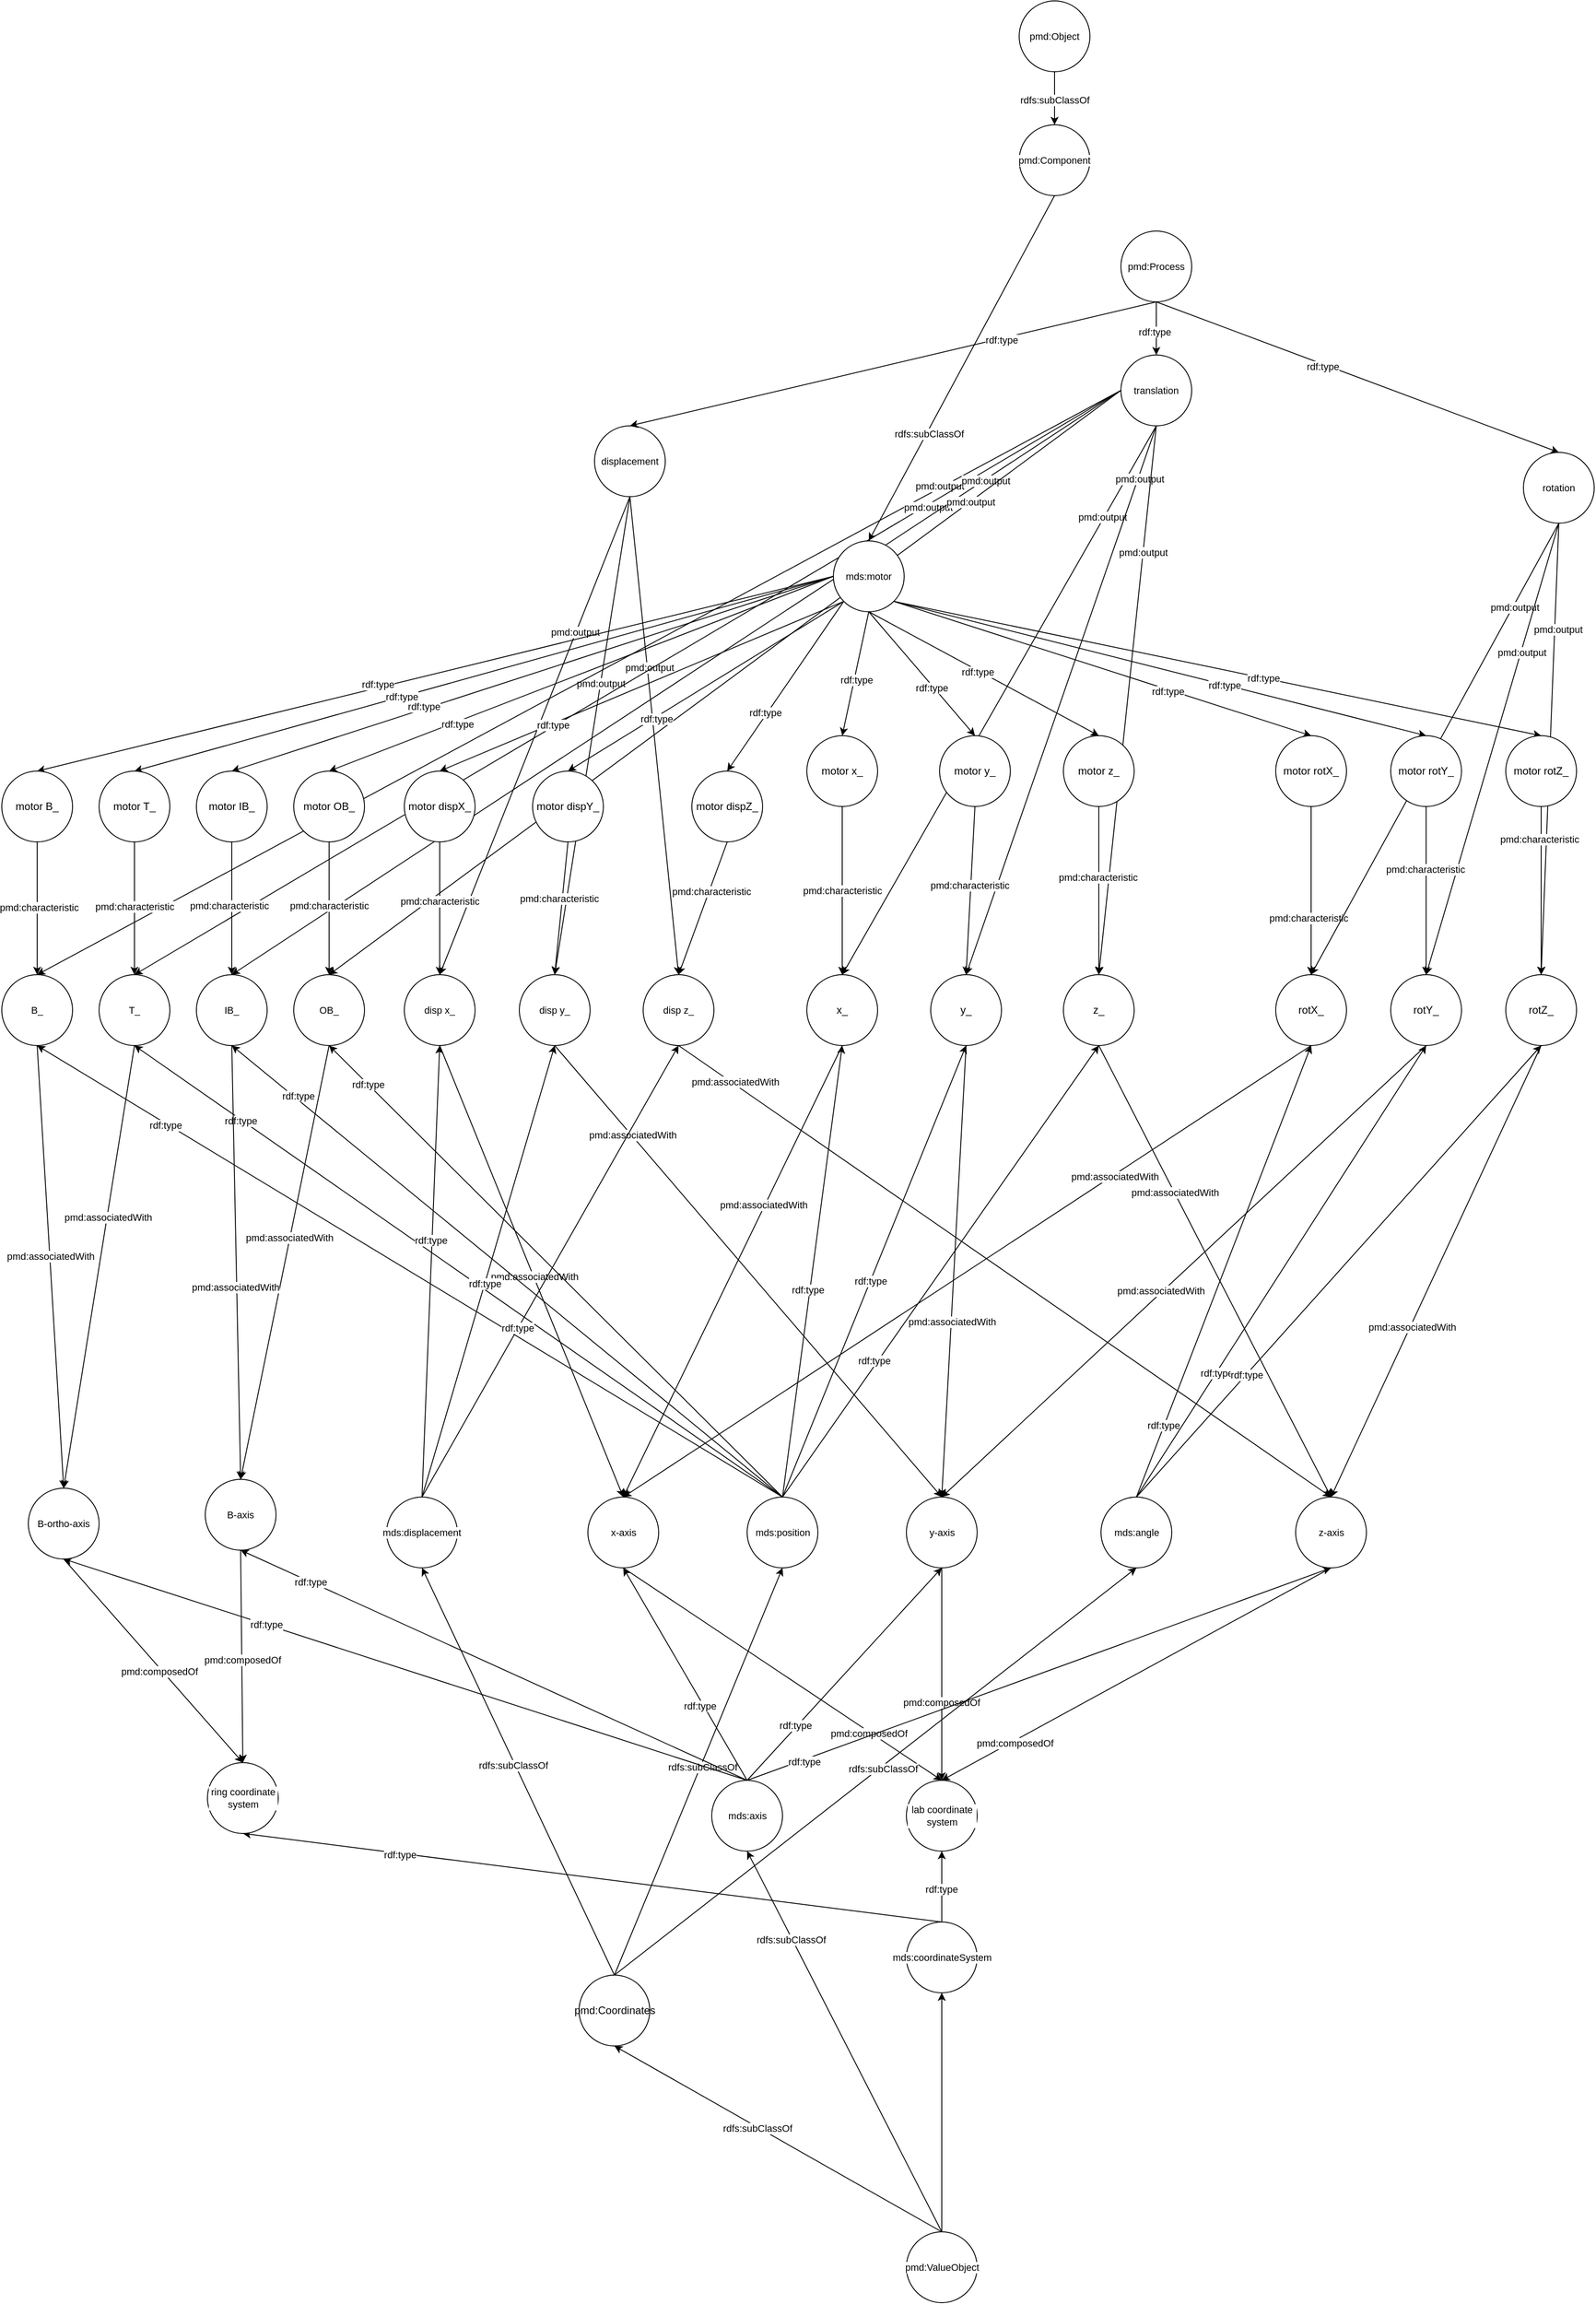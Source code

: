 <mxfile version="24.5.1" type="device">
  <diagram name="Page-1" id="Bl0uoTIekY75QYd-ULPp">
    <mxGraphModel dx="3387" dy="2105" grid="1" gridSize="10" guides="1" tooltips="1" connect="1" arrows="1" fold="1" page="1" pageScale="1" pageWidth="850" pageHeight="1100" math="0" shadow="0">
      <root>
        <mxCell id="0" />
        <mxCell id="1" parent="0" />
        <mxCell id="BAFSKikzDg_tGJmwkZ0Y-69" value="pmd:characteristic" style="edgeStyle=none;rounded=0;orthogonalLoop=1;jettySize=auto;html=1;exitX=0.5;exitY=1;exitDx=0;exitDy=0;entryX=0.5;entryY=0;entryDx=0;entryDy=0;strokeColor=default;align=center;verticalAlign=middle;fontFamily=Helvetica;fontSize=11;fontColor=default;labelBackgroundColor=default;endArrow=classic;" parent="1" source="BAFSKikzDg_tGJmwkZ0Y-74" target="BAFSKikzDg_tGJmwkZ0Y-79" edge="1">
          <mxGeometry x="-0.002" relative="1" as="geometry">
            <mxPoint as="offset" />
          </mxGeometry>
        </mxCell>
        <mxCell id="BAFSKikzDg_tGJmwkZ0Y-72" style="edgeStyle=none;rounded=0;orthogonalLoop=1;jettySize=auto;html=1;exitX=0.5;exitY=1;exitDx=0;exitDy=0;entryX=0.5;entryY=0;entryDx=0;entryDy=0;strokeColor=default;align=center;verticalAlign=middle;fontFamily=Helvetica;fontSize=11;fontColor=default;labelBackgroundColor=default;endArrow=classic;" parent="1" source="BAFSKikzDg_tGJmwkZ0Y-279" target="BAFSKikzDg_tGJmwkZ0Y-94" edge="1">
          <mxGeometry relative="1" as="geometry" />
        </mxCell>
        <mxCell id="BAFSKikzDg_tGJmwkZ0Y-73" value="pmd:characteristic" style="edgeLabel;html=1;align=center;verticalAlign=middle;resizable=0;points=[];fontFamily=Helvetica;fontSize=11;fontColor=default;labelBackgroundColor=default;" parent="BAFSKikzDg_tGJmwkZ0Y-72" vertex="1" connectable="0">
          <mxGeometry x="0.323" y="-3" relative="1" as="geometry">
            <mxPoint as="offset" />
          </mxGeometry>
        </mxCell>
        <mxCell id="BAFSKikzDg_tGJmwkZ0Y-74" value="motor x_" style="ellipse;whiteSpace=wrap;html=1;aspect=fixed;" parent="1" vertex="1">
          <mxGeometry x="30" y="590" width="80" height="80" as="geometry" />
        </mxCell>
        <mxCell id="BAFSKikzDg_tGJmwkZ0Y-75" style="edgeStyle=none;rounded=0;orthogonalLoop=1;jettySize=auto;html=1;exitX=0.5;exitY=1;exitDx=0;exitDy=0;entryX=0.5;entryY=0;entryDx=0;entryDy=0;strokeColor=default;align=center;verticalAlign=middle;fontFamily=Helvetica;fontSize=11;fontColor=default;labelBackgroundColor=default;endArrow=classic;" parent="1" source="BAFSKikzDg_tGJmwkZ0Y-79" target="BAFSKikzDg_tGJmwkZ0Y-124" edge="1">
          <mxGeometry relative="1" as="geometry" />
        </mxCell>
        <mxCell id="BAFSKikzDg_tGJmwkZ0Y-76" value="pmd:associatedWith" style="edgeLabel;html=1;align=center;verticalAlign=middle;resizable=0;points=[];fontFamily=Helvetica;fontSize=11;fontColor=default;labelBackgroundColor=default;" parent="BAFSKikzDg_tGJmwkZ0Y-75" vertex="1" connectable="0">
          <mxGeometry x="-0.291" y="-2" relative="1" as="geometry">
            <mxPoint as="offset" />
          </mxGeometry>
        </mxCell>
        <mxCell id="BAFSKikzDg_tGJmwkZ0Y-79" value="x_" style="ellipse;whiteSpace=wrap;html=1;aspect=fixed;" parent="1" vertex="1">
          <mxGeometry x="30" y="860" width="80" height="80" as="geometry" />
        </mxCell>
        <mxCell id="BAFSKikzDg_tGJmwkZ0Y-80" style="edgeStyle=none;rounded=0;orthogonalLoop=1;jettySize=auto;html=1;exitX=0.5;exitY=1;exitDx=0;exitDy=0;entryX=0.5;entryY=0;entryDx=0;entryDy=0;strokeColor=default;align=center;verticalAlign=middle;fontFamily=Helvetica;fontSize=11;fontColor=default;labelBackgroundColor=default;endArrow=classic;" parent="1" source="BAFSKikzDg_tGJmwkZ0Y-84" target="BAFSKikzDg_tGJmwkZ0Y-129" edge="1">
          <mxGeometry relative="1" as="geometry" />
        </mxCell>
        <mxCell id="BAFSKikzDg_tGJmwkZ0Y-81" value="pmd:associatedWith" style="edgeLabel;html=1;align=center;verticalAlign=middle;resizable=0;points=[];fontFamily=Helvetica;fontSize=11;fontColor=default;labelBackgroundColor=default;" parent="BAFSKikzDg_tGJmwkZ0Y-80" vertex="1" connectable="0">
          <mxGeometry x="0.222" y="1" relative="1" as="geometry">
            <mxPoint as="offset" />
          </mxGeometry>
        </mxCell>
        <mxCell id="BAFSKikzDg_tGJmwkZ0Y-84" value="y_" style="ellipse;whiteSpace=wrap;html=1;aspect=fixed;" parent="1" vertex="1">
          <mxGeometry x="170" y="860" width="80" height="80" as="geometry" />
        </mxCell>
        <mxCell id="BAFSKikzDg_tGJmwkZ0Y-85" style="edgeStyle=none;rounded=0;orthogonalLoop=1;jettySize=auto;html=1;exitX=0.5;exitY=1;exitDx=0;exitDy=0;entryX=0.5;entryY=0;entryDx=0;entryDy=0;strokeColor=default;align=center;verticalAlign=middle;fontFamily=Helvetica;fontSize=11;fontColor=default;labelBackgroundColor=default;endArrow=classic;" parent="1" source="BAFSKikzDg_tGJmwkZ0Y-89" target="BAFSKikzDg_tGJmwkZ0Y-134" edge="1">
          <mxGeometry relative="1" as="geometry" />
        </mxCell>
        <mxCell id="BAFSKikzDg_tGJmwkZ0Y-86" value="pmd:associatedWith" style="edgeLabel;html=1;align=center;verticalAlign=middle;resizable=0;points=[];fontFamily=Helvetica;fontSize=11;fontColor=default;labelBackgroundColor=default;" parent="BAFSKikzDg_tGJmwkZ0Y-85" vertex="1" connectable="0">
          <mxGeometry x="-0.35" relative="1" as="geometry">
            <mxPoint as="offset" />
          </mxGeometry>
        </mxCell>
        <mxCell id="BAFSKikzDg_tGJmwkZ0Y-89" value="z_" style="ellipse;whiteSpace=wrap;html=1;aspect=fixed;" parent="1" vertex="1">
          <mxGeometry x="320" y="860" width="80" height="80" as="geometry" />
        </mxCell>
        <mxCell id="BAFSKikzDg_tGJmwkZ0Y-90" style="edgeStyle=none;rounded=0;orthogonalLoop=1;jettySize=auto;html=1;exitX=0.5;exitY=1;exitDx=0;exitDy=0;entryX=0.5;entryY=0;entryDx=0;entryDy=0;strokeColor=default;align=center;verticalAlign=middle;fontFamily=Helvetica;fontSize=11;fontColor=default;labelBackgroundColor=default;endArrow=classic;" parent="1" source="BAFSKikzDg_tGJmwkZ0Y-94" target="BAFSKikzDg_tGJmwkZ0Y-124" edge="1">
          <mxGeometry relative="1" as="geometry" />
        </mxCell>
        <mxCell id="BAFSKikzDg_tGJmwkZ0Y-91" value="pmd:associatedWith" style="edgeLabel;html=1;align=center;verticalAlign=middle;resizable=0;points=[];fontFamily=Helvetica;fontSize=11;fontColor=default;labelBackgroundColor=default;" parent="BAFSKikzDg_tGJmwkZ0Y-90" vertex="1" connectable="0">
          <mxGeometry x="-0.426" y="1" relative="1" as="geometry">
            <mxPoint as="offset" />
          </mxGeometry>
        </mxCell>
        <mxCell id="BAFSKikzDg_tGJmwkZ0Y-94" value="rotX_" style="ellipse;whiteSpace=wrap;html=1;aspect=fixed;" parent="1" vertex="1">
          <mxGeometry x="560" y="860" width="80" height="80" as="geometry" />
        </mxCell>
        <mxCell id="BAFSKikzDg_tGJmwkZ0Y-95" style="edgeStyle=none;rounded=0;orthogonalLoop=1;jettySize=auto;html=1;exitX=0.5;exitY=1;exitDx=0;exitDy=0;entryX=0.5;entryY=0;entryDx=0;entryDy=0;strokeColor=default;align=center;verticalAlign=middle;fontFamily=Helvetica;fontSize=11;fontColor=default;labelBackgroundColor=default;endArrow=classic;" parent="1" source="BAFSKikzDg_tGJmwkZ0Y-99" target="BAFSKikzDg_tGJmwkZ0Y-129" edge="1">
          <mxGeometry relative="1" as="geometry" />
        </mxCell>
        <mxCell id="BAFSKikzDg_tGJmwkZ0Y-96" value="pmd:associatedWith" style="edgeLabel;html=1;align=center;verticalAlign=middle;resizable=0;points=[];fontFamily=Helvetica;fontSize=11;fontColor=default;labelBackgroundColor=default;" parent="BAFSKikzDg_tGJmwkZ0Y-95" vertex="1" connectable="0">
          <mxGeometry x="0.09" y="-2" relative="1" as="geometry">
            <mxPoint as="offset" />
          </mxGeometry>
        </mxCell>
        <mxCell id="BAFSKikzDg_tGJmwkZ0Y-99" value="rotY_" style="ellipse;whiteSpace=wrap;html=1;aspect=fixed;" parent="1" vertex="1">
          <mxGeometry x="690" y="860" width="80" height="80" as="geometry" />
        </mxCell>
        <mxCell id="BAFSKikzDg_tGJmwkZ0Y-100" style="edgeStyle=none;rounded=0;orthogonalLoop=1;jettySize=auto;html=1;exitX=0.5;exitY=1;exitDx=0;exitDy=0;entryX=0.5;entryY=0;entryDx=0;entryDy=0;strokeColor=default;align=center;verticalAlign=middle;fontFamily=Helvetica;fontSize=11;fontColor=default;labelBackgroundColor=default;endArrow=classic;" parent="1" source="BAFSKikzDg_tGJmwkZ0Y-104" target="BAFSKikzDg_tGJmwkZ0Y-134" edge="1">
          <mxGeometry relative="1" as="geometry" />
        </mxCell>
        <mxCell id="BAFSKikzDg_tGJmwkZ0Y-101" value="pmd:associatedWith" style="edgeLabel;html=1;align=center;verticalAlign=middle;resizable=0;points=[];fontFamily=Helvetica;fontSize=11;fontColor=default;labelBackgroundColor=default;" parent="BAFSKikzDg_tGJmwkZ0Y-100" vertex="1" connectable="0">
          <mxGeometry x="0.244" y="2" relative="1" as="geometry">
            <mxPoint as="offset" />
          </mxGeometry>
        </mxCell>
        <mxCell id="BAFSKikzDg_tGJmwkZ0Y-104" value="rotZ_" style="ellipse;whiteSpace=wrap;html=1;aspect=fixed;" parent="1" vertex="1">
          <mxGeometry x="820" y="860" width="80" height="80" as="geometry" />
        </mxCell>
        <mxCell id="BAFSKikzDg_tGJmwkZ0Y-105" style="edgeStyle=none;rounded=0;orthogonalLoop=1;jettySize=auto;html=1;exitX=0.5;exitY=1;exitDx=0;exitDy=0;entryX=0.5;entryY=0;entryDx=0;entryDy=0;strokeColor=default;align=center;verticalAlign=middle;fontFamily=Helvetica;fontSize=11;fontColor=default;labelBackgroundColor=default;endArrow=classic;" parent="1" source="BAFSKikzDg_tGJmwkZ0Y-109" target="BAFSKikzDg_tGJmwkZ0Y-134" edge="1">
          <mxGeometry relative="1" as="geometry" />
        </mxCell>
        <mxCell id="BAFSKikzDg_tGJmwkZ0Y-106" value="pmd:associatedWith" style="edgeLabel;html=1;align=center;verticalAlign=middle;resizable=0;points=[];fontFamily=Helvetica;fontSize=11;fontColor=default;labelBackgroundColor=default;" parent="BAFSKikzDg_tGJmwkZ0Y-105" vertex="1" connectable="0">
          <mxGeometry x="-0.834" y="2" relative="1" as="geometry">
            <mxPoint x="1" as="offset" />
          </mxGeometry>
        </mxCell>
        <mxCell id="BAFSKikzDg_tGJmwkZ0Y-109" value="disp z_" style="ellipse;whiteSpace=wrap;html=1;aspect=fixed;fontFamily=Helvetica;fontSize=11;fontColor=default;labelBackgroundColor=default;" parent="1" vertex="1">
          <mxGeometry x="-155" y="860" width="80" height="80" as="geometry" />
        </mxCell>
        <mxCell id="BAFSKikzDg_tGJmwkZ0Y-110" style="edgeStyle=none;rounded=0;orthogonalLoop=1;jettySize=auto;html=1;exitX=0.5;exitY=1;exitDx=0;exitDy=0;entryX=0.5;entryY=0;entryDx=0;entryDy=0;strokeColor=default;align=center;verticalAlign=middle;fontFamily=Helvetica;fontSize=11;fontColor=default;labelBackgroundColor=default;endArrow=classic;" parent="1" source="BAFSKikzDg_tGJmwkZ0Y-114" target="BAFSKikzDg_tGJmwkZ0Y-129" edge="1">
          <mxGeometry relative="1" as="geometry" />
        </mxCell>
        <mxCell id="BAFSKikzDg_tGJmwkZ0Y-111" value="pmd:associatedWith" style="edgeLabel;html=1;align=center;verticalAlign=middle;resizable=0;points=[];fontFamily=Helvetica;fontSize=11;fontColor=default;labelBackgroundColor=default;" parent="BAFSKikzDg_tGJmwkZ0Y-110" vertex="1" connectable="0">
          <mxGeometry x="-0.602" y="1" relative="1" as="geometry">
            <mxPoint as="offset" />
          </mxGeometry>
        </mxCell>
        <mxCell id="BAFSKikzDg_tGJmwkZ0Y-114" value="disp y_" style="ellipse;whiteSpace=wrap;html=1;aspect=fixed;fontFamily=Helvetica;fontSize=11;fontColor=default;labelBackgroundColor=default;" parent="1" vertex="1">
          <mxGeometry x="-295" y="860" width="80" height="80" as="geometry" />
        </mxCell>
        <mxCell id="BAFSKikzDg_tGJmwkZ0Y-115" style="edgeStyle=none;rounded=0;orthogonalLoop=1;jettySize=auto;html=1;exitX=0.5;exitY=1;exitDx=0;exitDy=0;entryX=0.5;entryY=0;entryDx=0;entryDy=0;strokeColor=default;align=center;verticalAlign=middle;fontFamily=Helvetica;fontSize=11;fontColor=default;labelBackgroundColor=default;endArrow=classic;" parent="1" source="BAFSKikzDg_tGJmwkZ0Y-119" target="BAFSKikzDg_tGJmwkZ0Y-124" edge="1">
          <mxGeometry relative="1" as="geometry" />
        </mxCell>
        <mxCell id="BAFSKikzDg_tGJmwkZ0Y-116" value="pmd:associatedWith" style="edgeLabel;html=1;align=center;verticalAlign=middle;resizable=0;points=[];fontFamily=Helvetica;fontSize=11;fontColor=default;labelBackgroundColor=default;" parent="BAFSKikzDg_tGJmwkZ0Y-115" vertex="1" connectable="0">
          <mxGeometry x="0.024" relative="1" as="geometry">
            <mxPoint as="offset" />
          </mxGeometry>
        </mxCell>
        <mxCell id="BAFSKikzDg_tGJmwkZ0Y-119" value="disp x_" style="ellipse;whiteSpace=wrap;html=1;aspect=fixed;fontFamily=Helvetica;fontSize=11;fontColor=default;labelBackgroundColor=default;" parent="1" vertex="1">
          <mxGeometry x="-425" y="860" width="80" height="80" as="geometry" />
        </mxCell>
        <mxCell id="BAFSKikzDg_tGJmwkZ0Y-120" style="edgeStyle=none;rounded=0;orthogonalLoop=1;jettySize=auto;html=1;exitX=0.5;exitY=1;exitDx=0;exitDy=0;entryX=0.5;entryY=0;entryDx=0;entryDy=0;strokeColor=default;align=center;verticalAlign=middle;fontFamily=Helvetica;fontSize=11;fontColor=default;labelBackgroundColor=default;endArrow=classic;" parent="1" source="BAFSKikzDg_tGJmwkZ0Y-124" target="BAFSKikzDg_tGJmwkZ0Y-146" edge="1">
          <mxGeometry relative="1" as="geometry" />
        </mxCell>
        <mxCell id="BAFSKikzDg_tGJmwkZ0Y-121" value="pmd:composedOf" style="edgeLabel;html=1;align=center;verticalAlign=middle;resizable=0;points=[];fontFamily=Helvetica;fontSize=11;fontColor=default;labelBackgroundColor=default;" parent="BAFSKikzDg_tGJmwkZ0Y-120" vertex="1" connectable="0">
          <mxGeometry x="0.543" y="-2" relative="1" as="geometry">
            <mxPoint as="offset" />
          </mxGeometry>
        </mxCell>
        <mxCell id="BAFSKikzDg_tGJmwkZ0Y-124" value="x-axis" style="ellipse;whiteSpace=wrap;html=1;aspect=fixed;fontFamily=Helvetica;fontSize=11;fontColor=default;labelBackgroundColor=default;" parent="1" vertex="1">
          <mxGeometry x="-217.5" y="1450" width="80" height="80" as="geometry" />
        </mxCell>
        <mxCell id="BAFSKikzDg_tGJmwkZ0Y-125" style="edgeStyle=none;rounded=0;orthogonalLoop=1;jettySize=auto;html=1;exitX=0.5;exitY=1;exitDx=0;exitDy=0;entryX=0.5;entryY=0;entryDx=0;entryDy=0;strokeColor=default;align=center;verticalAlign=middle;fontFamily=Helvetica;fontSize=11;fontColor=default;labelBackgroundColor=default;endArrow=classic;" parent="1" source="BAFSKikzDg_tGJmwkZ0Y-129" target="BAFSKikzDg_tGJmwkZ0Y-146" edge="1">
          <mxGeometry relative="1" as="geometry" />
        </mxCell>
        <mxCell id="BAFSKikzDg_tGJmwkZ0Y-126" value="pmd:composedOf" style="edgeLabel;html=1;align=center;verticalAlign=middle;resizable=0;points=[];fontFamily=Helvetica;fontSize=11;fontColor=default;labelBackgroundColor=default;" parent="BAFSKikzDg_tGJmwkZ0Y-125" vertex="1" connectable="0">
          <mxGeometry x="0.263" y="-1" relative="1" as="geometry">
            <mxPoint as="offset" />
          </mxGeometry>
        </mxCell>
        <mxCell id="BAFSKikzDg_tGJmwkZ0Y-129" value="y-axis" style="ellipse;whiteSpace=wrap;html=1;aspect=fixed;fontFamily=Helvetica;fontSize=11;fontColor=default;labelBackgroundColor=default;" parent="1" vertex="1">
          <mxGeometry x="142.5" y="1450" width="80" height="80" as="geometry" />
        </mxCell>
        <mxCell id="BAFSKikzDg_tGJmwkZ0Y-130" style="edgeStyle=none;rounded=0;orthogonalLoop=1;jettySize=auto;html=1;exitX=0.5;exitY=1;exitDx=0;exitDy=0;entryX=0.5;entryY=0;entryDx=0;entryDy=0;strokeColor=default;align=center;verticalAlign=middle;fontFamily=Helvetica;fontSize=11;fontColor=default;labelBackgroundColor=default;endArrow=classic;" parent="1" source="BAFSKikzDg_tGJmwkZ0Y-134" target="BAFSKikzDg_tGJmwkZ0Y-146" edge="1">
          <mxGeometry relative="1" as="geometry" />
        </mxCell>
        <mxCell id="BAFSKikzDg_tGJmwkZ0Y-131" value="pmd:composedOf" style="edgeLabel;html=1;align=center;verticalAlign=middle;resizable=0;points=[];fontFamily=Helvetica;fontSize=11;fontColor=default;labelBackgroundColor=default;" parent="BAFSKikzDg_tGJmwkZ0Y-130" vertex="1" connectable="0">
          <mxGeometry x="0.631" y="2" relative="1" as="geometry">
            <mxPoint as="offset" />
          </mxGeometry>
        </mxCell>
        <mxCell id="BAFSKikzDg_tGJmwkZ0Y-134" value="z-axis" style="ellipse;whiteSpace=wrap;html=1;aspect=fixed;fontFamily=Helvetica;fontSize=11;fontColor=default;labelBackgroundColor=default;" parent="1" vertex="1">
          <mxGeometry x="582.5" y="1450" width="80" height="80" as="geometry" />
        </mxCell>
        <mxCell id="meMcVBdqBV5MuzNTjZxl-38" style="edgeStyle=none;rounded=0;orthogonalLoop=1;jettySize=auto;html=1;exitX=0.5;exitY=0;exitDx=0;exitDy=0;entryX=0.5;entryY=1;entryDx=0;entryDy=0;strokeColor=default;align=center;verticalAlign=middle;fontFamily=Helvetica;fontSize=11;fontColor=default;labelBackgroundColor=default;endArrow=classic;" parent="1" source="BAFSKikzDg_tGJmwkZ0Y-137" target="BAFSKikzDg_tGJmwkZ0Y-79" edge="1">
          <mxGeometry relative="1" as="geometry" />
        </mxCell>
        <mxCell id="meMcVBdqBV5MuzNTjZxl-41" value="rdf:type" style="edgeLabel;html=1;align=center;verticalAlign=middle;resizable=0;points=[];fontFamily=Helvetica;fontSize=11;fontColor=default;labelBackgroundColor=default;" parent="meMcVBdqBV5MuzNTjZxl-38" vertex="1" connectable="0">
          <mxGeometry x="-0.082" y="2" relative="1" as="geometry">
            <mxPoint x="-1" as="offset" />
          </mxGeometry>
        </mxCell>
        <mxCell id="meMcVBdqBV5MuzNTjZxl-39" style="edgeStyle=none;rounded=0;orthogonalLoop=1;jettySize=auto;html=1;exitX=0.5;exitY=0;exitDx=0;exitDy=0;entryX=0.5;entryY=1;entryDx=0;entryDy=0;strokeColor=default;align=center;verticalAlign=middle;fontFamily=Helvetica;fontSize=11;fontColor=default;labelBackgroundColor=default;endArrow=classic;" parent="1" source="BAFSKikzDg_tGJmwkZ0Y-137" target="BAFSKikzDg_tGJmwkZ0Y-84" edge="1">
          <mxGeometry relative="1" as="geometry" />
        </mxCell>
        <mxCell id="meMcVBdqBV5MuzNTjZxl-42" value="rdf:type" style="edgeLabel;html=1;align=center;verticalAlign=middle;resizable=0;points=[];fontFamily=Helvetica;fontSize=11;fontColor=default;labelBackgroundColor=default;" parent="meMcVBdqBV5MuzNTjZxl-39" vertex="1" connectable="0">
          <mxGeometry x="-0.043" relative="1" as="geometry">
            <mxPoint as="offset" />
          </mxGeometry>
        </mxCell>
        <mxCell id="meMcVBdqBV5MuzNTjZxl-40" style="edgeStyle=none;rounded=0;orthogonalLoop=1;jettySize=auto;html=1;exitX=0.5;exitY=0;exitDx=0;exitDy=0;entryX=0.5;entryY=1;entryDx=0;entryDy=0;strokeColor=default;align=center;verticalAlign=middle;fontFamily=Helvetica;fontSize=11;fontColor=default;labelBackgroundColor=default;endArrow=classic;" parent="1" source="BAFSKikzDg_tGJmwkZ0Y-137" target="BAFSKikzDg_tGJmwkZ0Y-89" edge="1">
          <mxGeometry relative="1" as="geometry" />
        </mxCell>
        <mxCell id="meMcVBdqBV5MuzNTjZxl-43" value="rdf:type" style="edgeLabel;html=1;align=center;verticalAlign=middle;resizable=0;points=[];fontFamily=Helvetica;fontSize=11;fontColor=default;labelBackgroundColor=default;" parent="meMcVBdqBV5MuzNTjZxl-40" vertex="1" connectable="0">
          <mxGeometry x="-0.404" y="4" relative="1" as="geometry">
            <mxPoint as="offset" />
          </mxGeometry>
        </mxCell>
        <mxCell id="lHK1iJ5EVpiHshOBF1bG-42" style="edgeStyle=none;rounded=0;orthogonalLoop=1;jettySize=auto;html=1;exitX=0.5;exitY=0;exitDx=0;exitDy=0;entryX=0.5;entryY=1;entryDx=0;entryDy=0;strokeColor=default;align=center;verticalAlign=middle;fontFamily=Helvetica;fontSize=11;fontColor=default;labelBackgroundColor=default;endArrow=classic;" parent="1" source="BAFSKikzDg_tGJmwkZ0Y-137" target="lHK1iJ5EVpiHshOBF1bG-11" edge="1">
          <mxGeometry relative="1" as="geometry" />
        </mxCell>
        <mxCell id="lHK1iJ5EVpiHshOBF1bG-46" value="rdf:type" style="edgeLabel;html=1;align=center;verticalAlign=middle;resizable=0;points=[];fontFamily=Helvetica;fontSize=11;fontColor=default;labelBackgroundColor=default;" parent="lHK1iJ5EVpiHshOBF1bG-42" vertex="1" connectable="0">
          <mxGeometry x="0.655" y="2" relative="1" as="geometry">
            <mxPoint as="offset" />
          </mxGeometry>
        </mxCell>
        <mxCell id="lHK1iJ5EVpiHshOBF1bG-43" style="edgeStyle=none;rounded=0;orthogonalLoop=1;jettySize=auto;html=1;exitX=0.5;exitY=0;exitDx=0;exitDy=0;entryX=0.5;entryY=1;entryDx=0;entryDy=0;strokeColor=default;align=center;verticalAlign=middle;fontFamily=Helvetica;fontSize=11;fontColor=default;labelBackgroundColor=default;endArrow=classic;" parent="1" source="BAFSKikzDg_tGJmwkZ0Y-137" target="lHK1iJ5EVpiHshOBF1bG-10" edge="1">
          <mxGeometry relative="1" as="geometry" />
        </mxCell>
        <mxCell id="lHK1iJ5EVpiHshOBF1bG-47" value="rdf:type" style="edgeLabel;html=1;align=center;verticalAlign=middle;resizable=0;points=[];fontFamily=Helvetica;fontSize=11;fontColor=default;labelBackgroundColor=default;" parent="lHK1iJ5EVpiHshOBF1bG-43" vertex="1" connectable="0">
          <mxGeometry x="0.673" y="1" relative="1" as="geometry">
            <mxPoint as="offset" />
          </mxGeometry>
        </mxCell>
        <mxCell id="lHK1iJ5EVpiHshOBF1bG-44" style="edgeStyle=none;rounded=0;orthogonalLoop=1;jettySize=auto;html=1;exitX=0.5;exitY=0;exitDx=0;exitDy=0;entryX=0.5;entryY=1;entryDx=0;entryDy=0;strokeColor=default;align=center;verticalAlign=middle;fontFamily=Helvetica;fontSize=11;fontColor=default;labelBackgroundColor=default;endArrow=classic;" parent="1" source="BAFSKikzDg_tGJmwkZ0Y-137" target="lHK1iJ5EVpiHshOBF1bG-9" edge="1">
          <mxGeometry relative="1" as="geometry" />
        </mxCell>
        <mxCell id="lHK1iJ5EVpiHshOBF1bG-48" value="rdf:type" style="edgeLabel;html=1;align=center;verticalAlign=middle;resizable=0;points=[];fontFamily=Helvetica;fontSize=11;fontColor=default;labelBackgroundColor=default;" parent="lHK1iJ5EVpiHshOBF1bG-44" vertex="1" connectable="0">
          <mxGeometry x="0.767" y="-3" relative="1" as="geometry">
            <mxPoint as="offset" />
          </mxGeometry>
        </mxCell>
        <mxCell id="lHK1iJ5EVpiHshOBF1bG-45" style="edgeStyle=none;rounded=0;orthogonalLoop=1;jettySize=auto;html=1;exitX=0.5;exitY=0;exitDx=0;exitDy=0;entryX=0.5;entryY=1;entryDx=0;entryDy=0;strokeColor=default;align=center;verticalAlign=middle;fontFamily=Helvetica;fontSize=11;fontColor=default;labelBackgroundColor=default;endArrow=classic;" parent="1" source="BAFSKikzDg_tGJmwkZ0Y-137" target="lHK1iJ5EVpiHshOBF1bG-8" edge="1">
          <mxGeometry relative="1" as="geometry" />
        </mxCell>
        <mxCell id="lHK1iJ5EVpiHshOBF1bG-49" value="rdf:type" style="edgeLabel;html=1;align=center;verticalAlign=middle;resizable=0;points=[];fontFamily=Helvetica;fontSize=11;fontColor=default;labelBackgroundColor=default;" parent="lHK1iJ5EVpiHshOBF1bG-45" vertex="1" connectable="0">
          <mxGeometry x="0.828" relative="1" as="geometry">
            <mxPoint as="offset" />
          </mxGeometry>
        </mxCell>
        <mxCell id="BAFSKikzDg_tGJmwkZ0Y-137" value="mds:position" style="ellipse;whiteSpace=wrap;html=1;aspect=fixed;fontFamily=Helvetica;fontSize=11;fontColor=default;labelBackgroundColor=default;" parent="1" vertex="1">
          <mxGeometry x="-37.5" y="1450" width="80" height="80" as="geometry" />
        </mxCell>
        <mxCell id="meMcVBdqBV5MuzNTjZxl-44" style="edgeStyle=none;rounded=0;orthogonalLoop=1;jettySize=auto;html=1;exitX=0.5;exitY=0;exitDx=0;exitDy=0;entryX=0.5;entryY=1;entryDx=0;entryDy=0;strokeColor=default;align=center;verticalAlign=middle;fontFamily=Helvetica;fontSize=11;fontColor=default;labelBackgroundColor=default;endArrow=classic;" parent="1" source="BAFSKikzDg_tGJmwkZ0Y-140" target="BAFSKikzDg_tGJmwkZ0Y-94" edge="1">
          <mxGeometry relative="1" as="geometry" />
        </mxCell>
        <mxCell id="meMcVBdqBV5MuzNTjZxl-47" value="rdf:type" style="edgeLabel;html=1;align=center;verticalAlign=middle;resizable=0;points=[];fontFamily=Helvetica;fontSize=11;fontColor=default;labelBackgroundColor=default;" parent="meMcVBdqBV5MuzNTjZxl-44" vertex="1" connectable="0">
          <mxGeometry x="-0.682" y="1" relative="1" as="geometry">
            <mxPoint as="offset" />
          </mxGeometry>
        </mxCell>
        <mxCell id="meMcVBdqBV5MuzNTjZxl-45" style="edgeStyle=none;rounded=0;orthogonalLoop=1;jettySize=auto;html=1;exitX=0.5;exitY=0;exitDx=0;exitDy=0;entryX=0.5;entryY=1;entryDx=0;entryDy=0;strokeColor=default;align=center;verticalAlign=middle;fontFamily=Helvetica;fontSize=11;fontColor=default;labelBackgroundColor=default;endArrow=classic;" parent="1" source="BAFSKikzDg_tGJmwkZ0Y-140" target="BAFSKikzDg_tGJmwkZ0Y-99" edge="1">
          <mxGeometry relative="1" as="geometry" />
        </mxCell>
        <mxCell id="meMcVBdqBV5MuzNTjZxl-48" value="rdf:type" style="edgeLabel;html=1;align=center;verticalAlign=middle;resizable=0;points=[];fontFamily=Helvetica;fontSize=11;fontColor=default;labelBackgroundColor=default;" parent="meMcVBdqBV5MuzNTjZxl-45" vertex="1" connectable="0">
          <mxGeometry x="-0.451" relative="1" as="geometry">
            <mxPoint as="offset" />
          </mxGeometry>
        </mxCell>
        <mxCell id="meMcVBdqBV5MuzNTjZxl-46" style="edgeStyle=none;rounded=0;orthogonalLoop=1;jettySize=auto;html=1;exitX=0.5;exitY=0;exitDx=0;exitDy=0;entryX=0.5;entryY=1;entryDx=0;entryDy=0;strokeColor=default;align=center;verticalAlign=middle;fontFamily=Helvetica;fontSize=11;fontColor=default;labelBackgroundColor=default;endArrow=classic;" parent="1" source="BAFSKikzDg_tGJmwkZ0Y-140" target="BAFSKikzDg_tGJmwkZ0Y-104" edge="1">
          <mxGeometry relative="1" as="geometry" />
        </mxCell>
        <mxCell id="meMcVBdqBV5MuzNTjZxl-49" value="rdf:type" style="edgeLabel;html=1;align=center;verticalAlign=middle;resizable=0;points=[];fontFamily=Helvetica;fontSize=11;fontColor=default;labelBackgroundColor=default;" parent="meMcVBdqBV5MuzNTjZxl-46" vertex="1" connectable="0">
          <mxGeometry x="-0.458" relative="1" as="geometry">
            <mxPoint as="offset" />
          </mxGeometry>
        </mxCell>
        <mxCell id="BAFSKikzDg_tGJmwkZ0Y-140" value="mds:angle" style="ellipse;whiteSpace=wrap;html=1;aspect=fixed;fontFamily=Helvetica;fontSize=11;fontColor=default;labelBackgroundColor=default;" parent="1" vertex="1">
          <mxGeometry x="362.5" y="1450" width="80" height="80" as="geometry" />
        </mxCell>
        <mxCell id="meMcVBdqBV5MuzNTjZxl-32" style="edgeStyle=none;rounded=0;orthogonalLoop=1;jettySize=auto;html=1;exitX=0.5;exitY=0;exitDx=0;exitDy=0;entryX=0.5;entryY=1;entryDx=0;entryDy=0;strokeColor=default;align=center;verticalAlign=middle;fontFamily=Helvetica;fontSize=11;fontColor=default;labelBackgroundColor=default;endArrow=classic;" parent="1" source="BAFSKikzDg_tGJmwkZ0Y-143" target="BAFSKikzDg_tGJmwkZ0Y-119" edge="1">
          <mxGeometry relative="1" as="geometry" />
        </mxCell>
        <mxCell id="meMcVBdqBV5MuzNTjZxl-35" value="rdf:type" style="edgeLabel;html=1;align=center;verticalAlign=middle;resizable=0;points=[];fontFamily=Helvetica;fontSize=11;fontColor=default;labelBackgroundColor=default;" parent="meMcVBdqBV5MuzNTjZxl-32" vertex="1" connectable="0">
          <mxGeometry x="0.138" y="2" relative="1" as="geometry">
            <mxPoint as="offset" />
          </mxGeometry>
        </mxCell>
        <mxCell id="meMcVBdqBV5MuzNTjZxl-33" style="edgeStyle=none;rounded=0;orthogonalLoop=1;jettySize=auto;html=1;exitX=0.5;exitY=0;exitDx=0;exitDy=0;entryX=0.5;entryY=1;entryDx=0;entryDy=0;strokeColor=default;align=center;verticalAlign=middle;fontFamily=Helvetica;fontSize=11;fontColor=default;labelBackgroundColor=default;endArrow=classic;" parent="1" source="BAFSKikzDg_tGJmwkZ0Y-143" target="BAFSKikzDg_tGJmwkZ0Y-114" edge="1">
          <mxGeometry relative="1" as="geometry" />
        </mxCell>
        <mxCell id="meMcVBdqBV5MuzNTjZxl-36" value="rdf:type" style="edgeLabel;html=1;align=center;verticalAlign=middle;resizable=0;points=[];fontFamily=Helvetica;fontSize=11;fontColor=default;labelBackgroundColor=default;" parent="meMcVBdqBV5MuzNTjZxl-33" vertex="1" connectable="0">
          <mxGeometry x="-0.055" relative="1" as="geometry">
            <mxPoint as="offset" />
          </mxGeometry>
        </mxCell>
        <mxCell id="meMcVBdqBV5MuzNTjZxl-34" style="edgeStyle=none;rounded=0;orthogonalLoop=1;jettySize=auto;html=1;exitX=0.5;exitY=0;exitDx=0;exitDy=0;entryX=0.5;entryY=1;entryDx=0;entryDy=0;strokeColor=default;align=center;verticalAlign=middle;fontFamily=Helvetica;fontSize=11;fontColor=default;labelBackgroundColor=default;endArrow=classic;" parent="1" source="BAFSKikzDg_tGJmwkZ0Y-143" target="BAFSKikzDg_tGJmwkZ0Y-109" edge="1">
          <mxGeometry relative="1" as="geometry" />
        </mxCell>
        <mxCell id="meMcVBdqBV5MuzNTjZxl-37" value="rdf:type" style="edgeLabel;html=1;align=center;verticalAlign=middle;resizable=0;points=[];fontFamily=Helvetica;fontSize=11;fontColor=default;labelBackgroundColor=default;" parent="meMcVBdqBV5MuzNTjZxl-34" vertex="1" connectable="0">
          <mxGeometry x="-0.253" y="1" relative="1" as="geometry">
            <mxPoint as="offset" />
          </mxGeometry>
        </mxCell>
        <mxCell id="BAFSKikzDg_tGJmwkZ0Y-143" value="mds:displacement" style="ellipse;whiteSpace=wrap;html=1;aspect=fixed;fontFamily=Helvetica;fontSize=11;fontColor=default;labelBackgroundColor=default;" parent="1" vertex="1">
          <mxGeometry x="-445" y="1450" width="80" height="80" as="geometry" />
        </mxCell>
        <mxCell id="BAFSKikzDg_tGJmwkZ0Y-146" value="lab coordinate system" style="ellipse;whiteSpace=wrap;html=1;aspect=fixed;fontFamily=Helvetica;fontSize=11;fontColor=default;labelBackgroundColor=default;" parent="1" vertex="1">
          <mxGeometry x="142.5" y="1770" width="80" height="80" as="geometry" />
        </mxCell>
        <mxCell id="meMcVBdqBV5MuzNTjZxl-58" style="edgeStyle=none;rounded=0;orthogonalLoop=1;jettySize=auto;html=1;exitX=0.5;exitY=0;exitDx=0;exitDy=0;strokeColor=default;align=center;verticalAlign=middle;fontFamily=Helvetica;fontSize=11;fontColor=default;labelBackgroundColor=default;endArrow=classic;" parent="1" source="BAFSKikzDg_tGJmwkZ0Y-149" target="BAFSKikzDg_tGJmwkZ0Y-146" edge="1">
          <mxGeometry relative="1" as="geometry" />
        </mxCell>
        <mxCell id="meMcVBdqBV5MuzNTjZxl-59" value="rdf:type" style="edgeLabel;html=1;align=center;verticalAlign=middle;resizable=0;points=[];fontFamily=Helvetica;fontSize=11;fontColor=default;labelBackgroundColor=default;" parent="meMcVBdqBV5MuzNTjZxl-58" vertex="1" connectable="0">
          <mxGeometry x="-0.075" y="1" relative="1" as="geometry">
            <mxPoint as="offset" />
          </mxGeometry>
        </mxCell>
        <mxCell id="lHK1iJ5EVpiHshOBF1bG-67" style="edgeStyle=none;rounded=0;orthogonalLoop=1;jettySize=auto;html=1;exitX=0.5;exitY=0;exitDx=0;exitDy=0;entryX=0.5;entryY=1;entryDx=0;entryDy=0;strokeColor=default;align=center;verticalAlign=middle;fontFamily=Helvetica;fontSize=11;fontColor=default;labelBackgroundColor=default;endArrow=classic;" parent="1" source="BAFSKikzDg_tGJmwkZ0Y-149" target="lHK1iJ5EVpiHshOBF1bG-65" edge="1">
          <mxGeometry relative="1" as="geometry" />
        </mxCell>
        <mxCell id="lHK1iJ5EVpiHshOBF1bG-68" value="rdf:type" style="edgeLabel;html=1;align=center;verticalAlign=middle;resizable=0;points=[];fontFamily=Helvetica;fontSize=11;fontColor=default;labelBackgroundColor=default;" parent="lHK1iJ5EVpiHshOBF1bG-67" vertex="1" connectable="0">
          <mxGeometry x="0.551" y="1" relative="1" as="geometry">
            <mxPoint as="offset" />
          </mxGeometry>
        </mxCell>
        <mxCell id="BAFSKikzDg_tGJmwkZ0Y-149" value="mds:coordinateSystem" style="ellipse;whiteSpace=wrap;html=1;aspect=fixed;fontFamily=Helvetica;fontSize=11;fontColor=default;labelBackgroundColor=default;" parent="1" vertex="1">
          <mxGeometry x="142.5" y="1930" width="80" height="80" as="geometry" />
        </mxCell>
        <mxCell id="meMcVBdqBV5MuzNTjZxl-65" style="edgeStyle=none;rounded=0;orthogonalLoop=1;jettySize=auto;html=1;exitX=0.5;exitY=0;exitDx=0;exitDy=0;entryX=0.5;entryY=1;entryDx=0;entryDy=0;strokeColor=default;align=center;verticalAlign=middle;fontFamily=Helvetica;fontSize=11;fontColor=default;labelBackgroundColor=default;endArrow=classic;" parent="1" source="Y0LktaouVkTWHwlUfjv8-2" target="BAFSKikzDg_tGJmwkZ0Y-137" edge="1">
          <mxGeometry relative="1" as="geometry" />
        </mxCell>
        <mxCell id="meMcVBdqBV5MuzNTjZxl-72" value="rdfs:subClassOf" style="edgeLabel;html=1;align=center;verticalAlign=middle;resizable=0;points=[];fontFamily=Helvetica;fontSize=11;fontColor=default;labelBackgroundColor=default;" parent="meMcVBdqBV5MuzNTjZxl-65" vertex="1" connectable="0">
          <mxGeometry x="0.028" y="-3" relative="1" as="geometry">
            <mxPoint x="-1" as="offset" />
          </mxGeometry>
        </mxCell>
        <mxCell id="meMcVBdqBV5MuzNTjZxl-66" style="edgeStyle=none;rounded=0;orthogonalLoop=1;jettySize=auto;html=1;exitX=0.5;exitY=0;exitDx=0;exitDy=0;entryX=0.5;entryY=1;entryDx=0;entryDy=0;strokeColor=default;align=center;verticalAlign=middle;fontFamily=Helvetica;fontSize=11;fontColor=default;labelBackgroundColor=default;endArrow=classic;" parent="1" source="BAFSKikzDg_tGJmwkZ0Y-150" target="BAFSKikzDg_tGJmwkZ0Y-153" edge="1">
          <mxGeometry relative="1" as="geometry" />
        </mxCell>
        <mxCell id="meMcVBdqBV5MuzNTjZxl-71" value="rdfs:subClassOf" style="edgeLabel;html=1;align=center;verticalAlign=middle;resizable=0;points=[];fontFamily=Helvetica;fontSize=11;fontColor=default;labelBackgroundColor=default;" parent="meMcVBdqBV5MuzNTjZxl-66" vertex="1" connectable="0">
          <mxGeometry x="0.543" y="1" relative="1" as="geometry">
            <mxPoint y="1" as="offset" />
          </mxGeometry>
        </mxCell>
        <mxCell id="meMcVBdqBV5MuzNTjZxl-67" style="edgeStyle=none;rounded=0;orthogonalLoop=1;jettySize=auto;html=1;exitX=0.5;exitY=0;exitDx=0;exitDy=0;entryX=0.5;entryY=1;entryDx=0;entryDy=0;strokeColor=default;align=center;verticalAlign=middle;fontFamily=Helvetica;fontSize=11;fontColor=default;labelBackgroundColor=default;endArrow=classic;" parent="1" source="Y0LktaouVkTWHwlUfjv8-2" target="BAFSKikzDg_tGJmwkZ0Y-143" edge="1">
          <mxGeometry relative="1" as="geometry" />
        </mxCell>
        <mxCell id="meMcVBdqBV5MuzNTjZxl-70" value="rdfs:subClassOf" style="edgeLabel;html=1;align=center;verticalAlign=middle;resizable=0;points=[];fontFamily=Helvetica;fontSize=11;fontColor=default;labelBackgroundColor=default;" parent="meMcVBdqBV5MuzNTjZxl-67" vertex="1" connectable="0">
          <mxGeometry x="0.035" y="2" relative="1" as="geometry">
            <mxPoint as="offset" />
          </mxGeometry>
        </mxCell>
        <mxCell id="meMcVBdqBV5MuzNTjZxl-68" style="edgeStyle=none;rounded=0;orthogonalLoop=1;jettySize=auto;html=1;exitX=0.5;exitY=0;exitDx=0;exitDy=0;strokeColor=default;align=center;verticalAlign=middle;fontFamily=Helvetica;fontSize=11;fontColor=default;labelBackgroundColor=default;endArrow=classic;entryX=0.5;entryY=1;entryDx=0;entryDy=0;" parent="1" source="BAFSKikzDg_tGJmwkZ0Y-150" target="BAFSKikzDg_tGJmwkZ0Y-149" edge="1">
          <mxGeometry relative="1" as="geometry">
            <mxPoint x="182.5" y="2020" as="targetPoint" />
          </mxGeometry>
        </mxCell>
        <mxCell id="meMcVBdqBV5MuzNTjZxl-69" style="edgeStyle=none;rounded=0;orthogonalLoop=1;jettySize=auto;html=1;exitX=0.5;exitY=0;exitDx=0;exitDy=0;entryX=0.5;entryY=1;entryDx=0;entryDy=0;strokeColor=default;align=center;verticalAlign=middle;fontFamily=Helvetica;fontSize=11;fontColor=default;labelBackgroundColor=default;endArrow=classic;" parent="1" source="Y0LktaouVkTWHwlUfjv8-2" target="BAFSKikzDg_tGJmwkZ0Y-140" edge="1">
          <mxGeometry relative="1" as="geometry" />
        </mxCell>
        <mxCell id="meMcVBdqBV5MuzNTjZxl-73" value="rdfs:subClassOf" style="edgeLabel;html=1;align=center;verticalAlign=middle;resizable=0;points=[];fontFamily=Helvetica;fontSize=11;fontColor=default;labelBackgroundColor=default;" parent="meMcVBdqBV5MuzNTjZxl-69" vertex="1" connectable="0">
          <mxGeometry x="0.023" y="-3" relative="1" as="geometry">
            <mxPoint as="offset" />
          </mxGeometry>
        </mxCell>
        <mxCell id="Y0LktaouVkTWHwlUfjv8-4" style="rounded=0;orthogonalLoop=1;jettySize=auto;html=1;exitX=0.5;exitY=0;exitDx=0;exitDy=0;entryX=0.5;entryY=1;entryDx=0;entryDy=0;" parent="1" source="BAFSKikzDg_tGJmwkZ0Y-150" target="Y0LktaouVkTWHwlUfjv8-2" edge="1">
          <mxGeometry relative="1" as="geometry" />
        </mxCell>
        <mxCell id="Y0LktaouVkTWHwlUfjv8-5" value="rdfs:subClassOf" style="edgeLabel;html=1;align=center;verticalAlign=middle;resizable=0;points=[];fontFamily=Helvetica;fontSize=11;fontColor=default;labelBackgroundColor=default;" parent="Y0LktaouVkTWHwlUfjv8-4" vertex="1" connectable="0">
          <mxGeometry x="0.129" y="1" relative="1" as="geometry">
            <mxPoint as="offset" />
          </mxGeometry>
        </mxCell>
        <mxCell id="BAFSKikzDg_tGJmwkZ0Y-150" value="pmd:ValueObject" style="ellipse;whiteSpace=wrap;html=1;aspect=fixed;fontFamily=Helvetica;fontSize=11;fontColor=default;labelBackgroundColor=default;" parent="1" vertex="1">
          <mxGeometry x="142.5" y="2280" width="80" height="80" as="geometry" />
        </mxCell>
        <mxCell id="meMcVBdqBV5MuzNTjZxl-50" style="edgeStyle=none;rounded=0;orthogonalLoop=1;jettySize=auto;html=1;exitX=0.5;exitY=0;exitDx=0;exitDy=0;entryX=0.5;entryY=1;entryDx=0;entryDy=0;strokeColor=default;align=center;verticalAlign=middle;fontFamily=Helvetica;fontSize=11;fontColor=default;labelBackgroundColor=default;endArrow=classic;" parent="1" source="BAFSKikzDg_tGJmwkZ0Y-153" target="BAFSKikzDg_tGJmwkZ0Y-124" edge="1">
          <mxGeometry relative="1" as="geometry" />
        </mxCell>
        <mxCell id="meMcVBdqBV5MuzNTjZxl-53" value="rdf:type" style="edgeLabel;html=1;align=center;verticalAlign=middle;resizable=0;points=[];fontFamily=Helvetica;fontSize=11;fontColor=default;labelBackgroundColor=default;" parent="meMcVBdqBV5MuzNTjZxl-50" vertex="1" connectable="0">
          <mxGeometry x="-0.282" y="4" relative="1" as="geometry">
            <mxPoint as="offset" />
          </mxGeometry>
        </mxCell>
        <mxCell id="meMcVBdqBV5MuzNTjZxl-51" style="edgeStyle=none;rounded=0;orthogonalLoop=1;jettySize=auto;html=1;exitX=0.5;exitY=0;exitDx=0;exitDy=0;entryX=0.5;entryY=1;entryDx=0;entryDy=0;strokeColor=default;align=center;verticalAlign=middle;fontFamily=Helvetica;fontSize=11;fontColor=default;labelBackgroundColor=default;endArrow=classic;" parent="1" source="BAFSKikzDg_tGJmwkZ0Y-153" target="BAFSKikzDg_tGJmwkZ0Y-129" edge="1">
          <mxGeometry relative="1" as="geometry" />
        </mxCell>
        <mxCell id="meMcVBdqBV5MuzNTjZxl-55" value="rdf:type" style="edgeLabel;html=1;align=center;verticalAlign=middle;resizable=0;points=[];fontFamily=Helvetica;fontSize=11;fontColor=default;labelBackgroundColor=default;" parent="meMcVBdqBV5MuzNTjZxl-51" vertex="1" connectable="0">
          <mxGeometry x="-0.495" y="2" relative="1" as="geometry">
            <mxPoint as="offset" />
          </mxGeometry>
        </mxCell>
        <mxCell id="meMcVBdqBV5MuzNTjZxl-52" style="edgeStyle=none;rounded=0;orthogonalLoop=1;jettySize=auto;html=1;exitX=0.5;exitY=0;exitDx=0;exitDy=0;entryX=0.5;entryY=1;entryDx=0;entryDy=0;strokeColor=default;align=center;verticalAlign=middle;fontFamily=Helvetica;fontSize=11;fontColor=default;labelBackgroundColor=default;endArrow=classic;" parent="1" source="BAFSKikzDg_tGJmwkZ0Y-153" target="BAFSKikzDg_tGJmwkZ0Y-134" edge="1">
          <mxGeometry relative="1" as="geometry" />
        </mxCell>
        <mxCell id="meMcVBdqBV5MuzNTjZxl-56" value="rdf:type" style="edgeLabel;html=1;align=center;verticalAlign=middle;resizable=0;points=[];fontFamily=Helvetica;fontSize=11;fontColor=default;labelBackgroundColor=default;" parent="meMcVBdqBV5MuzNTjZxl-52" vertex="1" connectable="0">
          <mxGeometry x="-0.805" y="-2" relative="1" as="geometry">
            <mxPoint x="-1" as="offset" />
          </mxGeometry>
        </mxCell>
        <mxCell id="lHK1iJ5EVpiHshOBF1bG-61" style="edgeStyle=none;rounded=0;orthogonalLoop=1;jettySize=auto;html=1;exitX=0.5;exitY=0;exitDx=0;exitDy=0;entryX=0.5;entryY=1;entryDx=0;entryDy=0;strokeColor=default;align=center;verticalAlign=middle;fontFamily=Helvetica;fontSize=11;fontColor=default;labelBackgroundColor=default;endArrow=classic;" parent="1" source="BAFSKikzDg_tGJmwkZ0Y-153" target="lHK1iJ5EVpiHshOBF1bG-51" edge="1">
          <mxGeometry relative="1" as="geometry" />
        </mxCell>
        <mxCell id="lHK1iJ5EVpiHshOBF1bG-63" value="rdf:type" style="edgeLabel;html=1;align=center;verticalAlign=middle;resizable=0;points=[];fontFamily=Helvetica;fontSize=11;fontColor=default;labelBackgroundColor=default;" parent="lHK1iJ5EVpiHshOBF1bG-61" vertex="1" connectable="0">
          <mxGeometry x="0.408" relative="1" as="geometry">
            <mxPoint as="offset" />
          </mxGeometry>
        </mxCell>
        <mxCell id="lHK1iJ5EVpiHshOBF1bG-62" style="edgeStyle=none;rounded=0;orthogonalLoop=1;jettySize=auto;html=1;exitX=0.5;exitY=0;exitDx=0;exitDy=0;entryX=0.5;entryY=1;entryDx=0;entryDy=0;strokeColor=default;align=center;verticalAlign=middle;fontFamily=Helvetica;fontSize=11;fontColor=default;labelBackgroundColor=default;endArrow=classic;" parent="1" source="BAFSKikzDg_tGJmwkZ0Y-153" target="lHK1iJ5EVpiHshOBF1bG-50" edge="1">
          <mxGeometry relative="1" as="geometry" />
        </mxCell>
        <mxCell id="lHK1iJ5EVpiHshOBF1bG-64" value="rdf:type" style="edgeLabel;html=1;align=center;verticalAlign=middle;resizable=0;points=[];fontFamily=Helvetica;fontSize=11;fontColor=default;labelBackgroundColor=default;" parent="lHK1iJ5EVpiHshOBF1bG-62" vertex="1" connectable="0">
          <mxGeometry x="0.726" relative="1" as="geometry">
            <mxPoint as="offset" />
          </mxGeometry>
        </mxCell>
        <mxCell id="BAFSKikzDg_tGJmwkZ0Y-153" value="mds:axis" style="ellipse;whiteSpace=wrap;html=1;aspect=fixed;fontFamily=Helvetica;fontSize=11;fontColor=default;labelBackgroundColor=default;" parent="1" vertex="1">
          <mxGeometry x="-77.5" y="1770" width="80" height="80" as="geometry" />
        </mxCell>
        <mxCell id="BAFSKikzDg_tGJmwkZ0Y-154" value="pmd:output" style="edgeStyle=none;rounded=0;orthogonalLoop=1;jettySize=auto;html=1;exitX=0.5;exitY=1;exitDx=0;exitDy=0;entryX=0.5;entryY=0;entryDx=0;entryDy=0;strokeColor=default;align=center;verticalAlign=middle;fontFamily=Helvetica;fontSize=11;fontColor=default;labelBackgroundColor=default;endArrow=classic;" parent="1" source="BAFSKikzDg_tGJmwkZ0Y-163" target="BAFSKikzDg_tGJmwkZ0Y-119" edge="1">
          <mxGeometry x="-0.431" y="-1" relative="1" as="geometry">
            <mxPoint as="offset" />
          </mxGeometry>
        </mxCell>
        <mxCell id="BAFSKikzDg_tGJmwkZ0Y-155" style="edgeStyle=none;rounded=0;orthogonalLoop=1;jettySize=auto;html=1;exitX=0.5;exitY=1;exitDx=0;exitDy=0;entryX=0.5;entryY=0;entryDx=0;entryDy=0;strokeColor=default;align=center;verticalAlign=middle;fontFamily=Helvetica;fontSize=11;fontColor=default;labelBackgroundColor=default;endArrow=classic;" parent="1" source="BAFSKikzDg_tGJmwkZ0Y-163" target="BAFSKikzDg_tGJmwkZ0Y-114" edge="1">
          <mxGeometry relative="1" as="geometry" />
        </mxCell>
        <mxCell id="BAFSKikzDg_tGJmwkZ0Y-156" value="pmd:output" style="edgeLabel;html=1;align=center;verticalAlign=middle;resizable=0;points=[];fontFamily=Helvetica;fontSize=11;fontColor=default;labelBackgroundColor=default;" parent="BAFSKikzDg_tGJmwkZ0Y-155" vertex="1" connectable="0">
          <mxGeometry x="-0.221" relative="1" as="geometry">
            <mxPoint as="offset" />
          </mxGeometry>
        </mxCell>
        <mxCell id="BAFSKikzDg_tGJmwkZ0Y-157" style="edgeStyle=none;rounded=0;orthogonalLoop=1;jettySize=auto;html=1;exitX=0.5;exitY=1;exitDx=0;exitDy=0;entryX=0.5;entryY=0;entryDx=0;entryDy=0;strokeColor=default;align=center;verticalAlign=middle;fontFamily=Helvetica;fontSize=11;fontColor=default;labelBackgroundColor=default;endArrow=classic;" parent="1" source="BAFSKikzDg_tGJmwkZ0Y-163" target="BAFSKikzDg_tGJmwkZ0Y-109" edge="1">
          <mxGeometry relative="1" as="geometry" />
        </mxCell>
        <mxCell id="BAFSKikzDg_tGJmwkZ0Y-158" value="pmd:output" style="edgeLabel;html=1;align=center;verticalAlign=middle;resizable=0;points=[];fontFamily=Helvetica;fontSize=11;fontColor=default;labelBackgroundColor=default;" parent="BAFSKikzDg_tGJmwkZ0Y-157" vertex="1" connectable="0">
          <mxGeometry x="-0.286" y="2" relative="1" as="geometry">
            <mxPoint as="offset" />
          </mxGeometry>
        </mxCell>
        <mxCell id="BAFSKikzDg_tGJmwkZ0Y-163" value="displacement" style="ellipse;whiteSpace=wrap;html=1;aspect=fixed;fontFamily=Helvetica;fontSize=11;fontColor=default;labelBackgroundColor=default;" parent="1" vertex="1">
          <mxGeometry x="-210" y="240" width="80" height="80" as="geometry" />
        </mxCell>
        <mxCell id="BAFSKikzDg_tGJmwkZ0Y-164" style="edgeStyle=none;rounded=0;orthogonalLoop=1;jettySize=auto;html=1;exitX=0.5;exitY=1;exitDx=0;exitDy=0;entryX=0.5;entryY=0;entryDx=0;entryDy=0;strokeColor=default;align=center;verticalAlign=middle;fontFamily=Helvetica;fontSize=11;fontColor=default;labelBackgroundColor=default;endArrow=classic;" parent="1" source="BAFSKikzDg_tGJmwkZ0Y-174" target="BAFSKikzDg_tGJmwkZ0Y-79" edge="1">
          <mxGeometry relative="1" as="geometry" />
        </mxCell>
        <mxCell id="BAFSKikzDg_tGJmwkZ0Y-165" value="pmd:output" style="edgeLabel;html=1;align=center;verticalAlign=middle;resizable=0;points=[];fontFamily=Helvetica;fontSize=11;fontColor=default;labelBackgroundColor=default;" parent="BAFSKikzDg_tGJmwkZ0Y-164" vertex="1" connectable="0">
          <mxGeometry x="-0.664" y="-3" relative="1" as="geometry">
            <mxPoint x="1" as="offset" />
          </mxGeometry>
        </mxCell>
        <mxCell id="BAFSKikzDg_tGJmwkZ0Y-166" style="edgeStyle=none;rounded=0;orthogonalLoop=1;jettySize=auto;html=1;exitX=0.5;exitY=1;exitDx=0;exitDy=0;entryX=0.5;entryY=0;entryDx=0;entryDy=0;strokeColor=default;align=center;verticalAlign=middle;fontFamily=Helvetica;fontSize=11;fontColor=default;labelBackgroundColor=default;endArrow=classic;" parent="1" source="BAFSKikzDg_tGJmwkZ0Y-174" target="BAFSKikzDg_tGJmwkZ0Y-84" edge="1">
          <mxGeometry relative="1" as="geometry" />
        </mxCell>
        <mxCell id="BAFSKikzDg_tGJmwkZ0Y-167" value="pmd:output" style="edgeLabel;html=1;align=center;verticalAlign=middle;resizable=0;points=[];fontFamily=Helvetica;fontSize=11;fontColor=default;labelBackgroundColor=default;" parent="BAFSKikzDg_tGJmwkZ0Y-166" vertex="1" connectable="0">
          <mxGeometry x="-0.808" y="1" relative="1" as="geometry">
            <mxPoint as="offset" />
          </mxGeometry>
        </mxCell>
        <mxCell id="BAFSKikzDg_tGJmwkZ0Y-168" style="edgeStyle=none;rounded=0;orthogonalLoop=1;jettySize=auto;html=1;entryX=0.5;entryY=0;entryDx=0;entryDy=0;strokeColor=default;align=center;verticalAlign=middle;fontFamily=Helvetica;fontSize=11;fontColor=default;labelBackgroundColor=default;endArrow=classic;" parent="1" target="BAFSKikzDg_tGJmwkZ0Y-89" edge="1">
          <mxGeometry relative="1" as="geometry">
            <mxPoint x="425" y="240" as="sourcePoint" />
          </mxGeometry>
        </mxCell>
        <mxCell id="BAFSKikzDg_tGJmwkZ0Y-169" value="pmd:output" style="edgeLabel;html=1;align=center;verticalAlign=middle;resizable=0;points=[];fontFamily=Helvetica;fontSize=11;fontColor=default;labelBackgroundColor=default;" parent="BAFSKikzDg_tGJmwkZ0Y-168" vertex="1" connectable="0">
          <mxGeometry x="-0.54" relative="1" as="geometry">
            <mxPoint as="offset" />
          </mxGeometry>
        </mxCell>
        <mxCell id="lHK1iJ5EVpiHshOBF1bG-33" style="edgeStyle=none;rounded=0;orthogonalLoop=1;jettySize=auto;html=1;exitX=0;exitY=0.5;exitDx=0;exitDy=0;entryX=0.5;entryY=0;entryDx=0;entryDy=0;strokeColor=default;align=center;verticalAlign=middle;fontFamily=Helvetica;fontSize=11;fontColor=default;labelBackgroundColor=default;endArrow=classic;" parent="1" source="BAFSKikzDg_tGJmwkZ0Y-174" target="lHK1iJ5EVpiHshOBF1bG-11" edge="1">
          <mxGeometry relative="1" as="geometry" />
        </mxCell>
        <mxCell id="lHK1iJ5EVpiHshOBF1bG-37" value="pmd:output" style="edgeLabel;html=1;align=center;verticalAlign=middle;resizable=0;points=[];fontFamily=Helvetica;fontSize=11;fontColor=default;labelBackgroundColor=default;" parent="lHK1iJ5EVpiHshOBF1bG-33" vertex="1" connectable="0">
          <mxGeometry x="-0.666" y="-3" relative="1" as="geometry">
            <mxPoint x="1" as="offset" />
          </mxGeometry>
        </mxCell>
        <mxCell id="lHK1iJ5EVpiHshOBF1bG-34" style="edgeStyle=none;rounded=0;orthogonalLoop=1;jettySize=auto;html=1;exitX=0;exitY=0.5;exitDx=0;exitDy=0;entryX=0.5;entryY=0;entryDx=0;entryDy=0;strokeColor=default;align=center;verticalAlign=middle;fontFamily=Helvetica;fontSize=11;fontColor=default;labelBackgroundColor=default;endArrow=classic;" parent="1" source="BAFSKikzDg_tGJmwkZ0Y-174" target="lHK1iJ5EVpiHshOBF1bG-10" edge="1">
          <mxGeometry relative="1" as="geometry" />
        </mxCell>
        <mxCell id="lHK1iJ5EVpiHshOBF1bG-38" value="pmd:output" style="edgeLabel;html=1;align=center;verticalAlign=middle;resizable=0;points=[];fontFamily=Helvetica;fontSize=11;fontColor=default;labelBackgroundColor=default;" parent="lHK1iJ5EVpiHshOBF1bG-34" vertex="1" connectable="0">
          <mxGeometry x="-0.607" y="2" relative="1" as="geometry">
            <mxPoint as="offset" />
          </mxGeometry>
        </mxCell>
        <mxCell id="lHK1iJ5EVpiHshOBF1bG-35" style="edgeStyle=none;rounded=0;orthogonalLoop=1;jettySize=auto;html=1;exitX=0;exitY=0.5;exitDx=0;exitDy=0;entryX=0.5;entryY=0;entryDx=0;entryDy=0;strokeColor=default;align=center;verticalAlign=middle;fontFamily=Helvetica;fontSize=11;fontColor=default;labelBackgroundColor=default;endArrow=classic;" parent="1" source="BAFSKikzDg_tGJmwkZ0Y-174" target="lHK1iJ5EVpiHshOBF1bG-9" edge="1">
          <mxGeometry relative="1" as="geometry" />
        </mxCell>
        <mxCell id="lHK1iJ5EVpiHshOBF1bG-39" value="pmd:output" style="edgeLabel;html=1;align=center;verticalAlign=middle;resizable=0;points=[];fontFamily=Helvetica;fontSize=11;fontColor=default;labelBackgroundColor=default;" parent="lHK1iJ5EVpiHshOBF1bG-35" vertex="1" connectable="0">
          <mxGeometry x="-0.694" y="1" relative="1" as="geometry">
            <mxPoint as="offset" />
          </mxGeometry>
        </mxCell>
        <mxCell id="lHK1iJ5EVpiHshOBF1bG-36" style="edgeStyle=none;rounded=0;orthogonalLoop=1;jettySize=auto;html=1;exitX=0;exitY=0.5;exitDx=0;exitDy=0;entryX=0.5;entryY=0;entryDx=0;entryDy=0;strokeColor=default;align=center;verticalAlign=middle;fontFamily=Helvetica;fontSize=11;fontColor=default;labelBackgroundColor=default;endArrow=classic;" parent="1" source="BAFSKikzDg_tGJmwkZ0Y-174" target="lHK1iJ5EVpiHshOBF1bG-8" edge="1">
          <mxGeometry relative="1" as="geometry" />
        </mxCell>
        <mxCell id="lHK1iJ5EVpiHshOBF1bG-40" value="pmd:output" style="edgeLabel;html=1;align=center;verticalAlign=middle;resizable=0;points=[];fontFamily=Helvetica;fontSize=11;fontColor=default;labelBackgroundColor=default;" parent="lHK1iJ5EVpiHshOBF1bG-36" vertex="1" connectable="0">
          <mxGeometry x="-0.619" y="1" relative="1" as="geometry">
            <mxPoint y="-1" as="offset" />
          </mxGeometry>
        </mxCell>
        <mxCell id="BAFSKikzDg_tGJmwkZ0Y-174" value="translation" style="ellipse;whiteSpace=wrap;html=1;aspect=fixed;fontFamily=Helvetica;fontSize=11;fontColor=default;labelBackgroundColor=default;" parent="1" vertex="1">
          <mxGeometry x="385" y="160" width="80" height="80" as="geometry" />
        </mxCell>
        <mxCell id="BAFSKikzDg_tGJmwkZ0Y-175" style="edgeStyle=none;rounded=0;orthogonalLoop=1;jettySize=auto;html=1;exitX=0.5;exitY=1;exitDx=0;exitDy=0;entryX=0.5;entryY=0;entryDx=0;entryDy=0;strokeColor=default;align=center;verticalAlign=middle;fontFamily=Helvetica;fontSize=11;fontColor=default;labelBackgroundColor=default;endArrow=classic;" parent="1" source="BAFSKikzDg_tGJmwkZ0Y-185" target="BAFSKikzDg_tGJmwkZ0Y-94" edge="1">
          <mxGeometry relative="1" as="geometry" />
        </mxCell>
        <mxCell id="BAFSKikzDg_tGJmwkZ0Y-176" value="pmd:output" style="edgeLabel;html=1;align=center;verticalAlign=middle;resizable=0;points=[];fontFamily=Helvetica;fontSize=11;fontColor=default;labelBackgroundColor=default;" parent="BAFSKikzDg_tGJmwkZ0Y-175" vertex="1" connectable="0">
          <mxGeometry x="-0.633" y="1" relative="1" as="geometry">
            <mxPoint as="offset" />
          </mxGeometry>
        </mxCell>
        <mxCell id="BAFSKikzDg_tGJmwkZ0Y-177" style="edgeStyle=none;rounded=0;orthogonalLoop=1;jettySize=auto;html=1;exitX=0.5;exitY=1;exitDx=0;exitDy=0;entryX=0.5;entryY=0;entryDx=0;entryDy=0;strokeColor=default;align=center;verticalAlign=middle;fontFamily=Helvetica;fontSize=11;fontColor=default;labelBackgroundColor=default;endArrow=classic;" parent="1" source="BAFSKikzDg_tGJmwkZ0Y-185" target="BAFSKikzDg_tGJmwkZ0Y-99" edge="1">
          <mxGeometry relative="1" as="geometry" />
        </mxCell>
        <mxCell id="BAFSKikzDg_tGJmwkZ0Y-178" value="pmd:output" style="edgeLabel;html=1;align=center;verticalAlign=middle;resizable=0;points=[];fontFamily=Helvetica;fontSize=11;fontColor=default;labelBackgroundColor=default;" parent="BAFSKikzDg_tGJmwkZ0Y-177" vertex="1" connectable="0">
          <mxGeometry x="-0.428" y="1" relative="1" as="geometry">
            <mxPoint as="offset" />
          </mxGeometry>
        </mxCell>
        <mxCell id="BAFSKikzDg_tGJmwkZ0Y-179" style="edgeStyle=none;rounded=0;orthogonalLoop=1;jettySize=auto;html=1;exitX=0.5;exitY=1;exitDx=0;exitDy=0;entryX=0.5;entryY=0;entryDx=0;entryDy=0;strokeColor=default;align=center;verticalAlign=middle;fontFamily=Helvetica;fontSize=11;fontColor=default;labelBackgroundColor=default;endArrow=classic;" parent="1" source="BAFSKikzDg_tGJmwkZ0Y-185" target="BAFSKikzDg_tGJmwkZ0Y-104" edge="1">
          <mxGeometry relative="1" as="geometry" />
        </mxCell>
        <mxCell id="BAFSKikzDg_tGJmwkZ0Y-180" value="pmd:output" style="edgeLabel;html=1;align=center;verticalAlign=middle;resizable=0;points=[];fontFamily=Helvetica;fontSize=11;fontColor=default;labelBackgroundColor=default;" parent="BAFSKikzDg_tGJmwkZ0Y-179" vertex="1" connectable="0">
          <mxGeometry x="-0.53" y="3" relative="1" as="geometry">
            <mxPoint as="offset" />
          </mxGeometry>
        </mxCell>
        <mxCell id="BAFSKikzDg_tGJmwkZ0Y-185" value="rotation" style="ellipse;whiteSpace=wrap;html=1;aspect=fixed;fontFamily=Helvetica;fontSize=11;fontColor=default;labelBackgroundColor=default;" parent="1" vertex="1">
          <mxGeometry x="840" y="270" width="80" height="80" as="geometry" />
        </mxCell>
        <mxCell id="meMcVBdqBV5MuzNTjZxl-2" style="rounded=0;orthogonalLoop=1;jettySize=auto;html=1;exitX=0;exitY=1;exitDx=0;exitDy=0;entryX=0.5;entryY=0;entryDx=0;entryDy=0;" parent="1" source="BAFSKikzDg_tGJmwkZ0Y-260" target="uMMt8CimUMmev7FSe17f-1" edge="1">
          <mxGeometry relative="1" as="geometry" />
        </mxCell>
        <mxCell id="meMcVBdqBV5MuzNTjZxl-3" value="rdf:type" style="edgeLabel;html=1;align=center;verticalAlign=middle;resizable=0;points=[];fontFamily=Helvetica;fontSize=11;fontColor=default;labelBackgroundColor=default;" parent="meMcVBdqBV5MuzNTjZxl-2" vertex="1" connectable="0">
          <mxGeometry x="0.441" y="1" relative="1" as="geometry">
            <mxPoint as="offset" />
          </mxGeometry>
        </mxCell>
        <mxCell id="meMcVBdqBV5MuzNTjZxl-4" style="edgeStyle=none;rounded=0;orthogonalLoop=1;jettySize=auto;html=1;exitX=0;exitY=1;exitDx=0;exitDy=0;entryX=0.5;entryY=0;entryDx=0;entryDy=0;strokeColor=default;align=center;verticalAlign=middle;fontFamily=Helvetica;fontSize=11;fontColor=default;labelBackgroundColor=default;endArrow=classic;" parent="1" source="BAFSKikzDg_tGJmwkZ0Y-260" target="uMMt8CimUMmev7FSe17f-2" edge="1">
          <mxGeometry relative="1" as="geometry" />
        </mxCell>
        <mxCell id="meMcVBdqBV5MuzNTjZxl-5" value="rdf:type" style="edgeLabel;html=1;align=center;verticalAlign=middle;resizable=0;points=[];fontFamily=Helvetica;fontSize=11;fontColor=default;labelBackgroundColor=default;" parent="meMcVBdqBV5MuzNTjZxl-4" vertex="1" connectable="0">
          <mxGeometry x="0.37" y="2" relative="1" as="geometry">
            <mxPoint as="offset" />
          </mxGeometry>
        </mxCell>
        <mxCell id="meMcVBdqBV5MuzNTjZxl-6" style="edgeStyle=none;rounded=0;orthogonalLoop=1;jettySize=auto;html=1;exitX=0;exitY=1;exitDx=0;exitDy=0;entryX=0;entryY=0.5;entryDx=0;entryDy=0;strokeColor=default;align=center;verticalAlign=middle;fontFamily=Helvetica;fontSize=11;fontColor=default;labelBackgroundColor=default;endArrow=classic;" parent="1" source="BAFSKikzDg_tGJmwkZ0Y-260" target="uMMt8CimUMmev7FSe17f-3" edge="1">
          <mxGeometry relative="1" as="geometry" />
        </mxCell>
        <mxCell id="meMcVBdqBV5MuzNTjZxl-7" value="rdf:type" style="edgeLabel;html=1;align=center;verticalAlign=middle;resizable=0;points=[];fontFamily=Helvetica;fontSize=11;fontColor=default;labelBackgroundColor=default;" parent="meMcVBdqBV5MuzNTjZxl-6" vertex="1" connectable="0">
          <mxGeometry x="0.323" y="-2" relative="1" as="geometry">
            <mxPoint as="offset" />
          </mxGeometry>
        </mxCell>
        <mxCell id="meMcVBdqBV5MuzNTjZxl-8" style="edgeStyle=none;rounded=0;orthogonalLoop=1;jettySize=auto;html=1;exitX=0.5;exitY=1;exitDx=0;exitDy=0;entryX=0.5;entryY=0;entryDx=0;entryDy=0;strokeColor=default;align=center;verticalAlign=middle;fontFamily=Helvetica;fontSize=11;fontColor=default;labelBackgroundColor=default;endArrow=classic;" parent="1" source="BAFSKikzDg_tGJmwkZ0Y-260" target="BAFSKikzDg_tGJmwkZ0Y-74" edge="1">
          <mxGeometry relative="1" as="geometry" />
        </mxCell>
        <mxCell id="meMcVBdqBV5MuzNTjZxl-9" value="rdf:type" style="edgeLabel;html=1;align=center;verticalAlign=middle;resizable=0;points=[];fontFamily=Helvetica;fontSize=11;fontColor=default;labelBackgroundColor=default;" parent="meMcVBdqBV5MuzNTjZxl-8" vertex="1" connectable="0">
          <mxGeometry x="0.093" y="2" relative="1" as="geometry">
            <mxPoint as="offset" />
          </mxGeometry>
        </mxCell>
        <mxCell id="meMcVBdqBV5MuzNTjZxl-10" style="edgeStyle=none;rounded=0;orthogonalLoop=1;jettySize=auto;html=1;exitX=0.5;exitY=1;exitDx=0;exitDy=0;entryX=0.5;entryY=0;entryDx=0;entryDy=0;strokeColor=default;align=center;verticalAlign=middle;fontFamily=Helvetica;fontSize=11;fontColor=default;labelBackgroundColor=default;endArrow=classic;" parent="1" source="BAFSKikzDg_tGJmwkZ0Y-260" target="BAFSKikzDg_tGJmwkZ0Y-269" edge="1">
          <mxGeometry relative="1" as="geometry" />
        </mxCell>
        <mxCell id="meMcVBdqBV5MuzNTjZxl-11" value="rdf:type" style="edgeLabel;html=1;align=center;verticalAlign=middle;resizable=0;points=[];fontFamily=Helvetica;fontSize=11;fontColor=default;labelBackgroundColor=default;" parent="meMcVBdqBV5MuzNTjZxl-10" vertex="1" connectable="0">
          <mxGeometry x="0.209" y="-2" relative="1" as="geometry">
            <mxPoint as="offset" />
          </mxGeometry>
        </mxCell>
        <mxCell id="meMcVBdqBV5MuzNTjZxl-12" style="edgeStyle=none;rounded=0;orthogonalLoop=1;jettySize=auto;html=1;exitX=0.5;exitY=1;exitDx=0;exitDy=0;entryX=0.5;entryY=0;entryDx=0;entryDy=0;strokeColor=default;align=center;verticalAlign=middle;fontFamily=Helvetica;fontSize=11;fontColor=default;labelBackgroundColor=default;endArrow=classic;" parent="1" source="BAFSKikzDg_tGJmwkZ0Y-260" target="BAFSKikzDg_tGJmwkZ0Y-276" edge="1">
          <mxGeometry relative="1" as="geometry" />
        </mxCell>
        <mxCell id="meMcVBdqBV5MuzNTjZxl-13" value="rdf:type" style="edgeLabel;html=1;align=center;verticalAlign=middle;resizable=0;points=[];fontFamily=Helvetica;fontSize=11;fontColor=default;labelBackgroundColor=default;" parent="meMcVBdqBV5MuzNTjZxl-12" vertex="1" connectable="0">
          <mxGeometry x="-0.051" y="-1" relative="1" as="geometry">
            <mxPoint as="offset" />
          </mxGeometry>
        </mxCell>
        <mxCell id="meMcVBdqBV5MuzNTjZxl-20" style="edgeStyle=none;rounded=0;orthogonalLoop=1;jettySize=auto;html=1;exitX=1;exitY=1;exitDx=0;exitDy=0;entryX=0.5;entryY=0;entryDx=0;entryDy=0;strokeColor=default;align=center;verticalAlign=middle;fontFamily=Helvetica;fontSize=11;fontColor=default;labelBackgroundColor=default;endArrow=classic;" parent="1" source="BAFSKikzDg_tGJmwkZ0Y-260" target="BAFSKikzDg_tGJmwkZ0Y-279" edge="1">
          <mxGeometry relative="1" as="geometry" />
        </mxCell>
        <mxCell id="meMcVBdqBV5MuzNTjZxl-23" value="rdf:type" style="edgeLabel;html=1;align=center;verticalAlign=middle;resizable=0;points=[];fontFamily=Helvetica;fontSize=11;fontColor=default;labelBackgroundColor=default;" parent="meMcVBdqBV5MuzNTjZxl-20" vertex="1" connectable="0">
          <mxGeometry x="0.316" y="-2" relative="1" as="geometry">
            <mxPoint as="offset" />
          </mxGeometry>
        </mxCell>
        <mxCell id="meMcVBdqBV5MuzNTjZxl-21" style="edgeStyle=none;rounded=0;orthogonalLoop=1;jettySize=auto;html=1;exitX=1;exitY=1;exitDx=0;exitDy=0;entryX=0.5;entryY=0;entryDx=0;entryDy=0;strokeColor=default;align=center;verticalAlign=middle;fontFamily=Helvetica;fontSize=11;fontColor=default;labelBackgroundColor=default;endArrow=classic;" parent="1" source="BAFSKikzDg_tGJmwkZ0Y-260" target="BAFSKikzDg_tGJmwkZ0Y-284" edge="1">
          <mxGeometry relative="1" as="geometry" />
        </mxCell>
        <mxCell id="meMcVBdqBV5MuzNTjZxl-24" value="rdf:type" style="edgeLabel;html=1;align=center;verticalAlign=middle;resizable=0;points=[];fontFamily=Helvetica;fontSize=11;fontColor=default;labelBackgroundColor=default;" parent="meMcVBdqBV5MuzNTjZxl-21" vertex="1" connectable="0">
          <mxGeometry x="0.242" relative="1" as="geometry">
            <mxPoint as="offset" />
          </mxGeometry>
        </mxCell>
        <mxCell id="meMcVBdqBV5MuzNTjZxl-22" style="edgeStyle=none;rounded=0;orthogonalLoop=1;jettySize=auto;html=1;exitX=1;exitY=1;exitDx=0;exitDy=0;entryX=0.5;entryY=0;entryDx=0;entryDy=0;strokeColor=default;align=center;verticalAlign=middle;fontFamily=Helvetica;fontSize=11;fontColor=default;labelBackgroundColor=default;endArrow=classic;" parent="1" source="BAFSKikzDg_tGJmwkZ0Y-260" target="BAFSKikzDg_tGJmwkZ0Y-289" edge="1">
          <mxGeometry relative="1" as="geometry" />
        </mxCell>
        <mxCell id="meMcVBdqBV5MuzNTjZxl-25" value="rdf:type" style="edgeLabel;html=1;align=center;verticalAlign=middle;resizable=0;points=[];fontFamily=Helvetica;fontSize=11;fontColor=default;labelBackgroundColor=default;" parent="meMcVBdqBV5MuzNTjZxl-22" vertex="1" connectable="0">
          <mxGeometry x="0.142" relative="1" as="geometry">
            <mxPoint as="offset" />
          </mxGeometry>
        </mxCell>
        <mxCell id="lHK1iJ5EVpiHshOBF1bG-21" style="edgeStyle=none;rounded=0;orthogonalLoop=1;jettySize=auto;html=1;exitX=0;exitY=0.5;exitDx=0;exitDy=0;entryX=0.5;entryY=0;entryDx=0;entryDy=0;strokeColor=default;align=center;verticalAlign=middle;fontFamily=Helvetica;fontSize=11;fontColor=default;labelBackgroundColor=default;endArrow=classic;" parent="1" source="BAFSKikzDg_tGJmwkZ0Y-260" target="lHK1iJ5EVpiHshOBF1bG-7" edge="1">
          <mxGeometry relative="1" as="geometry" />
        </mxCell>
        <mxCell id="lHK1iJ5EVpiHshOBF1bG-25" value="rdf:type" style="edgeLabel;html=1;align=center;verticalAlign=middle;resizable=0;points=[];fontFamily=Helvetica;fontSize=11;fontColor=default;labelBackgroundColor=default;" parent="lHK1iJ5EVpiHshOBF1bG-21" vertex="1" connectable="0">
          <mxGeometry x="0.142" y="-4" relative="1" as="geometry">
            <mxPoint as="offset" />
          </mxGeometry>
        </mxCell>
        <mxCell id="lHK1iJ5EVpiHshOBF1bG-22" style="edgeStyle=none;rounded=0;orthogonalLoop=1;jettySize=auto;html=1;exitX=0;exitY=0.5;exitDx=0;exitDy=0;entryX=0.5;entryY=0;entryDx=0;entryDy=0;strokeColor=default;align=center;verticalAlign=middle;fontFamily=Helvetica;fontSize=11;fontColor=default;labelBackgroundColor=default;endArrow=classic;" parent="1" source="BAFSKikzDg_tGJmwkZ0Y-260" target="lHK1iJ5EVpiHshOBF1bG-6" edge="1">
          <mxGeometry relative="1" as="geometry" />
        </mxCell>
        <mxCell id="lHK1iJ5EVpiHshOBF1bG-26" value="rdf:type" style="edgeLabel;html=1;align=center;verticalAlign=middle;resizable=0;points=[];fontFamily=Helvetica;fontSize=11;fontColor=default;labelBackgroundColor=default;" parent="lHK1iJ5EVpiHshOBF1bG-22" vertex="1" connectable="0">
          <mxGeometry x="0.235" relative="1" as="geometry">
            <mxPoint as="offset" />
          </mxGeometry>
        </mxCell>
        <mxCell id="lHK1iJ5EVpiHshOBF1bG-23" style="edgeStyle=none;rounded=0;orthogonalLoop=1;jettySize=auto;html=1;exitX=0;exitY=0.5;exitDx=0;exitDy=0;entryX=0.5;entryY=0;entryDx=0;entryDy=0;strokeColor=default;align=center;verticalAlign=middle;fontFamily=Helvetica;fontSize=11;fontColor=default;labelBackgroundColor=default;endArrow=classic;" parent="1" source="BAFSKikzDg_tGJmwkZ0Y-260" target="lHK1iJ5EVpiHshOBF1bG-5" edge="1">
          <mxGeometry relative="1" as="geometry" />
        </mxCell>
        <mxCell id="lHK1iJ5EVpiHshOBF1bG-27" value="rdf:type" style="edgeLabel;html=1;align=center;verticalAlign=middle;resizable=0;points=[];fontFamily=Helvetica;fontSize=11;fontColor=default;labelBackgroundColor=default;" parent="lHK1iJ5EVpiHshOBF1bG-23" vertex="1" connectable="0">
          <mxGeometry x="0.359" y="-3" relative="1" as="geometry">
            <mxPoint as="offset" />
          </mxGeometry>
        </mxCell>
        <mxCell id="lHK1iJ5EVpiHshOBF1bG-24" style="edgeStyle=none;rounded=0;orthogonalLoop=1;jettySize=auto;html=1;exitX=0;exitY=0.5;exitDx=0;exitDy=0;entryX=0.5;entryY=0;entryDx=0;entryDy=0;strokeColor=default;align=center;verticalAlign=middle;fontFamily=Helvetica;fontSize=11;fontColor=default;labelBackgroundColor=default;endArrow=classic;" parent="1" source="BAFSKikzDg_tGJmwkZ0Y-260" target="lHK1iJ5EVpiHshOBF1bG-2" edge="1">
          <mxGeometry relative="1" as="geometry" />
        </mxCell>
        <mxCell id="lHK1iJ5EVpiHshOBF1bG-28" value="rdf:type" style="edgeLabel;html=1;align=center;verticalAlign=middle;resizable=0;points=[];fontFamily=Helvetica;fontSize=11;fontColor=default;labelBackgroundColor=default;" parent="lHK1iJ5EVpiHshOBF1bG-24" vertex="1" connectable="0">
          <mxGeometry x="0.495" y="3" relative="1" as="geometry">
            <mxPoint as="offset" />
          </mxGeometry>
        </mxCell>
        <mxCell id="BAFSKikzDg_tGJmwkZ0Y-260" value="mds:motor" style="ellipse;whiteSpace=wrap;html=1;aspect=fixed;fontFamily=Helvetica;fontSize=11;fontColor=default;labelBackgroundColor=default;" parent="1" vertex="1">
          <mxGeometry x="60" y="370" width="80" height="80" as="geometry" />
        </mxCell>
        <mxCell id="BAFSKikzDg_tGJmwkZ0Y-261" style="edgeStyle=none;rounded=0;orthogonalLoop=1;jettySize=auto;html=1;exitX=0.5;exitY=0;exitDx=0;exitDy=0;strokeColor=default;align=center;verticalAlign=middle;fontFamily=Helvetica;fontSize=11;fontColor=default;labelBackgroundColor=default;endArrow=classic;" parent="1" source="BAFSKikzDg_tGJmwkZ0Y-260" target="BAFSKikzDg_tGJmwkZ0Y-260" edge="1">
          <mxGeometry relative="1" as="geometry" />
        </mxCell>
        <mxCell id="BAFSKikzDg_tGJmwkZ0Y-263" style="edgeStyle=none;rounded=0;orthogonalLoop=1;jettySize=auto;html=1;exitX=0.5;exitY=1;exitDx=0;exitDy=0;entryX=0.5;entryY=0;entryDx=0;entryDy=0;strokeColor=default;align=center;verticalAlign=middle;fontFamily=Helvetica;fontSize=11;fontColor=default;labelBackgroundColor=default;endArrow=classic;" parent="1" source="BAFSKikzDg_tGJmwkZ0Y-269" target="BAFSKikzDg_tGJmwkZ0Y-84" edge="1">
          <mxGeometry relative="1" as="geometry" />
        </mxCell>
        <mxCell id="BAFSKikzDg_tGJmwkZ0Y-264" value="pmd:characteristic" style="edgeLabel;html=1;align=center;verticalAlign=middle;resizable=0;points=[];fontFamily=Helvetica;fontSize=11;fontColor=default;labelBackgroundColor=default;" parent="BAFSKikzDg_tGJmwkZ0Y-263" vertex="1" connectable="0">
          <mxGeometry x="-0.066" y="-2" relative="1" as="geometry">
            <mxPoint as="offset" />
          </mxGeometry>
        </mxCell>
        <mxCell id="BAFSKikzDg_tGJmwkZ0Y-269" value="motor y_" style="ellipse;whiteSpace=wrap;html=1;aspect=fixed;" parent="1" vertex="1">
          <mxGeometry x="180" y="590" width="80" height="80" as="geometry" />
        </mxCell>
        <mxCell id="BAFSKikzDg_tGJmwkZ0Y-270" style="edgeStyle=none;rounded=0;orthogonalLoop=1;jettySize=auto;html=1;exitX=0.5;exitY=1;exitDx=0;exitDy=0;entryX=0.5;entryY=0;entryDx=0;entryDy=0;strokeColor=default;align=center;verticalAlign=middle;fontFamily=Helvetica;fontSize=11;fontColor=default;labelBackgroundColor=default;endArrow=classic;" parent="1" source="BAFSKikzDg_tGJmwkZ0Y-276" target="BAFSKikzDg_tGJmwkZ0Y-89" edge="1">
          <mxGeometry relative="1" as="geometry" />
        </mxCell>
        <mxCell id="BAFSKikzDg_tGJmwkZ0Y-271" value="pmd:characteristic" style="edgeLabel;html=1;align=center;verticalAlign=middle;resizable=0;points=[];fontFamily=Helvetica;fontSize=11;fontColor=default;labelBackgroundColor=default;" parent="BAFSKikzDg_tGJmwkZ0Y-270" vertex="1" connectable="0">
          <mxGeometry x="-0.157" y="-1" relative="1" as="geometry">
            <mxPoint as="offset" />
          </mxGeometry>
        </mxCell>
        <mxCell id="BAFSKikzDg_tGJmwkZ0Y-276" value="motor z_" style="ellipse;whiteSpace=wrap;html=1;aspect=fixed;" parent="1" vertex="1">
          <mxGeometry x="320" y="590" width="80" height="80" as="geometry" />
        </mxCell>
        <mxCell id="BAFSKikzDg_tGJmwkZ0Y-279" value="motor rotX_" style="ellipse;whiteSpace=wrap;html=1;aspect=fixed;" parent="1" vertex="1">
          <mxGeometry x="560" y="590" width="80" height="80" as="geometry" />
        </mxCell>
        <mxCell id="BAFSKikzDg_tGJmwkZ0Y-280" style="edgeStyle=none;rounded=0;orthogonalLoop=1;jettySize=auto;html=1;exitX=0.5;exitY=1;exitDx=0;exitDy=0;entryX=0.5;entryY=0;entryDx=0;entryDy=0;strokeColor=default;align=center;verticalAlign=middle;fontFamily=Helvetica;fontSize=11;fontColor=default;labelBackgroundColor=default;endArrow=classic;" parent="1" source="BAFSKikzDg_tGJmwkZ0Y-284" target="BAFSKikzDg_tGJmwkZ0Y-99" edge="1">
          <mxGeometry relative="1" as="geometry" />
        </mxCell>
        <mxCell id="BAFSKikzDg_tGJmwkZ0Y-281" value="pmd:characteristic" style="edgeLabel;html=1;align=center;verticalAlign=middle;resizable=0;points=[];fontFamily=Helvetica;fontSize=11;fontColor=default;labelBackgroundColor=default;" parent="BAFSKikzDg_tGJmwkZ0Y-280" vertex="1" connectable="0">
          <mxGeometry x="-0.258" y="-1" relative="1" as="geometry">
            <mxPoint as="offset" />
          </mxGeometry>
        </mxCell>
        <mxCell id="BAFSKikzDg_tGJmwkZ0Y-284" value="motor rotY_" style="ellipse;whiteSpace=wrap;html=1;aspect=fixed;" parent="1" vertex="1">
          <mxGeometry x="690" y="590" width="80" height="80" as="geometry" />
        </mxCell>
        <mxCell id="BAFSKikzDg_tGJmwkZ0Y-285" style="edgeStyle=none;rounded=0;orthogonalLoop=1;jettySize=auto;html=1;exitX=0.5;exitY=1;exitDx=0;exitDy=0;entryX=0.5;entryY=0;entryDx=0;entryDy=0;strokeColor=default;align=center;verticalAlign=middle;fontFamily=Helvetica;fontSize=11;fontColor=default;labelBackgroundColor=default;endArrow=classic;" parent="1" source="BAFSKikzDg_tGJmwkZ0Y-289" target="BAFSKikzDg_tGJmwkZ0Y-104" edge="1">
          <mxGeometry relative="1" as="geometry" />
        </mxCell>
        <mxCell id="BAFSKikzDg_tGJmwkZ0Y-286" value="pmd:characteristic" style="edgeLabel;html=1;align=center;verticalAlign=middle;resizable=0;points=[];fontFamily=Helvetica;fontSize=11;fontColor=default;labelBackgroundColor=default;" parent="BAFSKikzDg_tGJmwkZ0Y-285" vertex="1" connectable="0">
          <mxGeometry x="-0.615" y="-2" relative="1" as="geometry">
            <mxPoint as="offset" />
          </mxGeometry>
        </mxCell>
        <mxCell id="BAFSKikzDg_tGJmwkZ0Y-289" value="motor rotZ_" style="ellipse;whiteSpace=wrap;html=1;aspect=fixed;" parent="1" vertex="1">
          <mxGeometry x="820" y="590" width="80" height="80" as="geometry" />
        </mxCell>
        <mxCell id="meMcVBdqBV5MuzNTjZxl-26" style="edgeStyle=none;rounded=0;orthogonalLoop=1;jettySize=auto;html=1;exitX=0.5;exitY=1;exitDx=0;exitDy=0;entryX=0.5;entryY=0;entryDx=0;entryDy=0;strokeColor=default;align=center;verticalAlign=middle;fontFamily=Helvetica;fontSize=11;fontColor=default;labelBackgroundColor=default;endArrow=classic;" parent="1" source="BAFSKikzDg_tGJmwkZ0Y-290" target="BAFSKikzDg_tGJmwkZ0Y-163" edge="1">
          <mxGeometry relative="1" as="geometry" />
        </mxCell>
        <mxCell id="meMcVBdqBV5MuzNTjZxl-31" value="rdf:type" style="edgeLabel;html=1;align=center;verticalAlign=middle;resizable=0;points=[];fontFamily=Helvetica;fontSize=11;fontColor=default;labelBackgroundColor=default;" parent="meMcVBdqBV5MuzNTjZxl-26" vertex="1" connectable="0">
          <mxGeometry x="-0.411" y="2" relative="1" as="geometry">
            <mxPoint as="offset" />
          </mxGeometry>
        </mxCell>
        <mxCell id="meMcVBdqBV5MuzNTjZxl-27" style="edgeStyle=none;rounded=0;orthogonalLoop=1;jettySize=auto;html=1;exitX=0.5;exitY=1;exitDx=0;exitDy=0;entryX=0.5;entryY=0;entryDx=0;entryDy=0;strokeColor=default;align=center;verticalAlign=middle;fontFamily=Helvetica;fontSize=11;fontColor=default;labelBackgroundColor=default;endArrow=classic;" parent="1" source="BAFSKikzDg_tGJmwkZ0Y-290" target="BAFSKikzDg_tGJmwkZ0Y-174" edge="1">
          <mxGeometry relative="1" as="geometry" />
        </mxCell>
        <mxCell id="meMcVBdqBV5MuzNTjZxl-30" value="rdf:type" style="edgeLabel;html=1;align=center;verticalAlign=middle;resizable=0;points=[];fontFamily=Helvetica;fontSize=11;fontColor=default;labelBackgroundColor=default;" parent="meMcVBdqBV5MuzNTjZxl-27" vertex="1" connectable="0">
          <mxGeometry x="0.133" y="-2" relative="1" as="geometry">
            <mxPoint as="offset" />
          </mxGeometry>
        </mxCell>
        <mxCell id="meMcVBdqBV5MuzNTjZxl-28" style="edgeStyle=none;rounded=0;orthogonalLoop=1;jettySize=auto;html=1;exitX=0.5;exitY=1;exitDx=0;exitDy=0;entryX=0.5;entryY=0;entryDx=0;entryDy=0;strokeColor=default;align=center;verticalAlign=middle;fontFamily=Helvetica;fontSize=11;fontColor=default;labelBackgroundColor=default;endArrow=classic;" parent="1" source="BAFSKikzDg_tGJmwkZ0Y-290" target="BAFSKikzDg_tGJmwkZ0Y-185" edge="1">
          <mxGeometry relative="1" as="geometry" />
        </mxCell>
        <mxCell id="meMcVBdqBV5MuzNTjZxl-29" value="rdf:type" style="edgeLabel;html=1;align=center;verticalAlign=middle;resizable=0;points=[];fontFamily=Helvetica;fontSize=11;fontColor=default;labelBackgroundColor=default;" parent="meMcVBdqBV5MuzNTjZxl-28" vertex="1" connectable="0">
          <mxGeometry x="-0.171" y="-2" relative="1" as="geometry">
            <mxPoint as="offset" />
          </mxGeometry>
        </mxCell>
        <mxCell id="BAFSKikzDg_tGJmwkZ0Y-290" value="pmd:Process" style="ellipse;whiteSpace=wrap;html=1;aspect=fixed;fontFamily=Helvetica;fontSize=11;fontColor=default;labelBackgroundColor=default;" parent="1" vertex="1">
          <mxGeometry x="385" y="20" width="80" height="80" as="geometry" />
        </mxCell>
        <mxCell id="meMcVBdqBV5MuzNTjZxl-61" value="" style="edgeStyle=none;rounded=0;orthogonalLoop=1;jettySize=auto;html=1;strokeColor=default;align=center;verticalAlign=middle;fontFamily=Helvetica;fontSize=11;fontColor=default;labelBackgroundColor=default;endArrow=classic;" parent="1" source="BAFSKikzDg_tGJmwkZ0Y-299" target="BAFSKikzDg_tGJmwkZ0Y-302" edge="1">
          <mxGeometry relative="1" as="geometry" />
        </mxCell>
        <mxCell id="meMcVBdqBV5MuzNTjZxl-62" value="rdfs:subClassOf" style="edgeLabel;html=1;align=center;verticalAlign=middle;resizable=0;points=[];fontFamily=Helvetica;fontSize=11;fontColor=default;labelBackgroundColor=default;" parent="meMcVBdqBV5MuzNTjZxl-61" vertex="1" connectable="0">
          <mxGeometry x="0.067" relative="1" as="geometry">
            <mxPoint as="offset" />
          </mxGeometry>
        </mxCell>
        <mxCell id="BAFSKikzDg_tGJmwkZ0Y-299" value="pmd:Object" style="ellipse;whiteSpace=wrap;html=1;aspect=fixed;fontFamily=Helvetica;fontSize=11;fontColor=default;labelBackgroundColor=default;" parent="1" vertex="1">
          <mxGeometry x="270" y="-240" width="80" height="80" as="geometry" />
        </mxCell>
        <mxCell id="meMcVBdqBV5MuzNTjZxl-63" style="edgeStyle=none;rounded=0;orthogonalLoop=1;jettySize=auto;html=1;exitX=0.5;exitY=1;exitDx=0;exitDy=0;entryX=0.5;entryY=0;entryDx=0;entryDy=0;strokeColor=default;align=center;verticalAlign=middle;fontFamily=Helvetica;fontSize=11;fontColor=default;labelBackgroundColor=default;endArrow=classic;" parent="1" source="BAFSKikzDg_tGJmwkZ0Y-302" target="BAFSKikzDg_tGJmwkZ0Y-260" edge="1">
          <mxGeometry relative="1" as="geometry" />
        </mxCell>
        <mxCell id="meMcVBdqBV5MuzNTjZxl-64" value="rdfs:subClassOf" style="edgeLabel;html=1;align=center;verticalAlign=middle;resizable=0;points=[];fontFamily=Helvetica;fontSize=11;fontColor=default;labelBackgroundColor=default;" parent="meMcVBdqBV5MuzNTjZxl-63" vertex="1" connectable="0">
          <mxGeometry x="0.373" y="3" relative="1" as="geometry">
            <mxPoint x="-1" as="offset" />
          </mxGeometry>
        </mxCell>
        <mxCell id="BAFSKikzDg_tGJmwkZ0Y-302" value="pmd:Component" style="ellipse;whiteSpace=wrap;html=1;aspect=fixed;fontFamily=Helvetica;fontSize=11;fontColor=default;labelBackgroundColor=default;" parent="1" vertex="1">
          <mxGeometry x="270" y="-100" width="80" height="80" as="geometry" />
        </mxCell>
        <mxCell id="uMMt8CimUMmev7FSe17f-4" style="rounded=0;orthogonalLoop=1;jettySize=auto;html=1;exitX=0.5;exitY=1;exitDx=0;exitDy=0;entryX=0.5;entryY=0;entryDx=0;entryDy=0;" parent="1" source="uMMt8CimUMmev7FSe17f-1" target="BAFSKikzDg_tGJmwkZ0Y-119" edge="1">
          <mxGeometry relative="1" as="geometry" />
        </mxCell>
        <mxCell id="uMMt8CimUMmev7FSe17f-17" value="pmd:characteristic" style="edgeLabel;html=1;align=center;verticalAlign=middle;resizable=0;points=[];fontFamily=Helvetica;fontSize=11;fontColor=default;labelBackgroundColor=default;" parent="uMMt8CimUMmev7FSe17f-4" vertex="1" connectable="0">
          <mxGeometry x="-0.107" relative="1" as="geometry">
            <mxPoint as="offset" />
          </mxGeometry>
        </mxCell>
        <mxCell id="uMMt8CimUMmev7FSe17f-1" value="motor dispX_" style="ellipse;whiteSpace=wrap;html=1;aspect=fixed;" parent="1" vertex="1">
          <mxGeometry x="-425" y="630" width="80" height="80" as="geometry" />
        </mxCell>
        <mxCell id="uMMt8CimUMmev7FSe17f-8" style="edgeStyle=none;rounded=0;orthogonalLoop=1;jettySize=auto;html=1;exitX=0.5;exitY=1;exitDx=0;exitDy=0;entryX=0.5;entryY=0;entryDx=0;entryDy=0;strokeColor=default;align=center;verticalAlign=middle;fontFamily=Helvetica;fontSize=11;fontColor=default;labelBackgroundColor=default;endArrow=classic;" parent="1" source="uMMt8CimUMmev7FSe17f-2" target="BAFSKikzDg_tGJmwkZ0Y-114" edge="1">
          <mxGeometry relative="1" as="geometry" />
        </mxCell>
        <mxCell id="uMMt8CimUMmev7FSe17f-18" value="pmd:characteristic" style="edgeLabel;html=1;align=center;verticalAlign=middle;resizable=0;points=[];fontFamily=Helvetica;fontSize=11;fontColor=default;labelBackgroundColor=default;" parent="uMMt8CimUMmev7FSe17f-8" vertex="1" connectable="0">
          <mxGeometry x="-0.142" y="-4" relative="1" as="geometry">
            <mxPoint as="offset" />
          </mxGeometry>
        </mxCell>
        <mxCell id="uMMt8CimUMmev7FSe17f-2" value="motor dispY_" style="ellipse;whiteSpace=wrap;html=1;aspect=fixed;" parent="1" vertex="1">
          <mxGeometry x="-280" y="630" width="80" height="80" as="geometry" />
        </mxCell>
        <mxCell id="uMMt8CimUMmev7FSe17f-9" style="edgeStyle=none;rounded=0;orthogonalLoop=1;jettySize=auto;html=1;exitX=1;exitY=0.5;exitDx=0;exitDy=0;entryX=0.5;entryY=0;entryDx=0;entryDy=0;strokeColor=default;align=center;verticalAlign=middle;fontFamily=Helvetica;fontSize=11;fontColor=default;labelBackgroundColor=default;endArrow=classic;" parent="1" source="uMMt8CimUMmev7FSe17f-3" target="BAFSKikzDg_tGJmwkZ0Y-109" edge="1">
          <mxGeometry relative="1" as="geometry" />
        </mxCell>
        <mxCell id="uMMt8CimUMmev7FSe17f-19" value="pmd:characteristic" style="edgeLabel;html=1;align=center;verticalAlign=middle;resizable=0;points=[];fontFamily=Helvetica;fontSize=11;fontColor=default;labelBackgroundColor=default;" parent="uMMt8CimUMmev7FSe17f-9" vertex="1" connectable="0">
          <mxGeometry x="-0.26" y="2" relative="1" as="geometry">
            <mxPoint as="offset" />
          </mxGeometry>
        </mxCell>
        <mxCell id="uMMt8CimUMmev7FSe17f-3" value="motor dispZ_" style="ellipse;whiteSpace=wrap;html=1;aspect=fixed;direction=south;" parent="1" vertex="1">
          <mxGeometry x="-100" y="630" width="80" height="80" as="geometry" />
        </mxCell>
        <mxCell id="Y0LktaouVkTWHwlUfjv8-2" value="pmd:Coordinates" style="ellipse;whiteSpace=wrap;html=1;aspect=fixed;" parent="1" vertex="1">
          <mxGeometry x="-227.5" y="1990" width="80" height="80" as="geometry" />
        </mxCell>
        <mxCell id="lHK1iJ5EVpiHshOBF1bG-16" style="edgeStyle=none;rounded=0;orthogonalLoop=1;jettySize=auto;html=1;exitX=0.5;exitY=1;exitDx=0;exitDy=0;entryX=0.5;entryY=0;entryDx=0;entryDy=0;strokeColor=default;align=center;verticalAlign=middle;fontFamily=Helvetica;fontSize=11;fontColor=default;labelBackgroundColor=default;endArrow=classic;" parent="1" source="lHK1iJ5EVpiHshOBF1bG-2" target="lHK1iJ5EVpiHshOBF1bG-8" edge="1">
          <mxGeometry relative="1" as="geometry" />
        </mxCell>
        <mxCell id="lHK1iJ5EVpiHshOBF1bG-20" value="pmd:characteristic" style="edgeLabel;html=1;align=center;verticalAlign=middle;resizable=0;points=[];fontFamily=Helvetica;fontSize=11;fontColor=default;labelBackgroundColor=default;" parent="lHK1iJ5EVpiHshOBF1bG-16" vertex="1" connectable="0">
          <mxGeometry x="-0.04" relative="1" as="geometry">
            <mxPoint as="offset" />
          </mxGeometry>
        </mxCell>
        <mxCell id="lHK1iJ5EVpiHshOBF1bG-2" value="motor OB_" style="ellipse;whiteSpace=wrap;html=1;aspect=fixed;" parent="1" vertex="1">
          <mxGeometry x="-550" y="630" width="80" height="80" as="geometry" />
        </mxCell>
        <mxCell id="lHK1iJ5EVpiHshOBF1bG-15" style="edgeStyle=none;rounded=0;orthogonalLoop=1;jettySize=auto;html=1;exitX=0.5;exitY=1;exitDx=0;exitDy=0;entryX=0.5;entryY=0;entryDx=0;entryDy=0;strokeColor=default;align=center;verticalAlign=middle;fontFamily=Helvetica;fontSize=11;fontColor=default;labelBackgroundColor=default;endArrow=classic;" parent="1" source="lHK1iJ5EVpiHshOBF1bG-5" target="lHK1iJ5EVpiHshOBF1bG-9" edge="1">
          <mxGeometry relative="1" as="geometry" />
        </mxCell>
        <mxCell id="lHK1iJ5EVpiHshOBF1bG-19" value="pmd:characteristic" style="edgeLabel;html=1;align=center;verticalAlign=middle;resizable=0;points=[];fontFamily=Helvetica;fontSize=11;fontColor=default;labelBackgroundColor=default;" parent="lHK1iJ5EVpiHshOBF1bG-15" vertex="1" connectable="0">
          <mxGeometry x="-0.04" y="-3" relative="1" as="geometry">
            <mxPoint as="offset" />
          </mxGeometry>
        </mxCell>
        <mxCell id="lHK1iJ5EVpiHshOBF1bG-5" value="motor IB_" style="ellipse;whiteSpace=wrap;html=1;aspect=fixed;" parent="1" vertex="1">
          <mxGeometry x="-660" y="630" width="80" height="80" as="geometry" />
        </mxCell>
        <mxCell id="lHK1iJ5EVpiHshOBF1bG-13" style="edgeStyle=none;rounded=0;orthogonalLoop=1;jettySize=auto;html=1;exitX=0.5;exitY=1;exitDx=0;exitDy=0;entryX=0.5;entryY=0;entryDx=0;entryDy=0;strokeColor=default;align=center;verticalAlign=middle;fontFamily=Helvetica;fontSize=11;fontColor=default;labelBackgroundColor=default;endArrow=classic;" parent="1" source="lHK1iJ5EVpiHshOBF1bG-6" target="lHK1iJ5EVpiHshOBF1bG-10" edge="1">
          <mxGeometry relative="1" as="geometry" />
        </mxCell>
        <mxCell id="lHK1iJ5EVpiHshOBF1bG-18" value="pmd:characteristic" style="edgeLabel;html=1;align=center;verticalAlign=middle;resizable=0;points=[];fontFamily=Helvetica;fontSize=11;fontColor=default;labelBackgroundColor=default;" parent="lHK1iJ5EVpiHshOBF1bG-13" vertex="1" connectable="0">
          <mxGeometry x="-0.027" relative="1" as="geometry">
            <mxPoint as="offset" />
          </mxGeometry>
        </mxCell>
        <mxCell id="lHK1iJ5EVpiHshOBF1bG-6" value="motor T_" style="ellipse;whiteSpace=wrap;html=1;aspect=fixed;" parent="1" vertex="1">
          <mxGeometry x="-770" y="630" width="80" height="80" as="geometry" />
        </mxCell>
        <mxCell id="lHK1iJ5EVpiHshOBF1bG-12" style="rounded=0;orthogonalLoop=1;jettySize=auto;html=1;exitX=0.5;exitY=1;exitDx=0;exitDy=0;entryX=0.5;entryY=0;entryDx=0;entryDy=0;" parent="1" source="lHK1iJ5EVpiHshOBF1bG-7" target="lHK1iJ5EVpiHshOBF1bG-11" edge="1">
          <mxGeometry relative="1" as="geometry" />
        </mxCell>
        <mxCell id="lHK1iJ5EVpiHshOBF1bG-17" value="pmd:characteristic" style="edgeLabel;html=1;align=center;verticalAlign=middle;resizable=0;points=[];fontFamily=Helvetica;fontSize=11;fontColor=default;labelBackgroundColor=default;" parent="lHK1iJ5EVpiHshOBF1bG-12" vertex="1" connectable="0">
          <mxGeometry x="-0.013" y="2" relative="1" as="geometry">
            <mxPoint as="offset" />
          </mxGeometry>
        </mxCell>
        <mxCell id="lHK1iJ5EVpiHshOBF1bG-7" value="motor B_" style="ellipse;whiteSpace=wrap;html=1;aspect=fixed;" parent="1" vertex="1">
          <mxGeometry x="-880" y="630" width="80" height="80" as="geometry" />
        </mxCell>
        <mxCell id="lHK1iJ5EVpiHshOBF1bG-56" style="edgeStyle=none;rounded=0;orthogonalLoop=1;jettySize=auto;html=1;exitX=0.5;exitY=1;exitDx=0;exitDy=0;entryX=0.5;entryY=0;entryDx=0;entryDy=0;strokeColor=default;align=center;verticalAlign=middle;fontFamily=Helvetica;fontSize=11;fontColor=default;labelBackgroundColor=default;endArrow=classic;" parent="1" source="lHK1iJ5EVpiHshOBF1bG-8" target="lHK1iJ5EVpiHshOBF1bG-50" edge="1">
          <mxGeometry relative="1" as="geometry" />
        </mxCell>
        <mxCell id="lHK1iJ5EVpiHshOBF1bG-60" value="pmd:associatedWith" style="edgeLabel;html=1;align=center;verticalAlign=middle;resizable=0;points=[];fontFamily=Helvetica;fontSize=11;fontColor=default;labelBackgroundColor=default;" parent="lHK1iJ5EVpiHshOBF1bG-56" vertex="1" connectable="0">
          <mxGeometry x="-0.115" y="-1" relative="1" as="geometry">
            <mxPoint as="offset" />
          </mxGeometry>
        </mxCell>
        <mxCell id="lHK1iJ5EVpiHshOBF1bG-8" value="OB_" style="ellipse;whiteSpace=wrap;html=1;aspect=fixed;fontFamily=Helvetica;fontSize=11;fontColor=default;labelBackgroundColor=default;" parent="1" vertex="1">
          <mxGeometry x="-550" y="860" width="80" height="80" as="geometry" />
        </mxCell>
        <mxCell id="lHK1iJ5EVpiHshOBF1bG-55" style="edgeStyle=none;rounded=0;orthogonalLoop=1;jettySize=auto;html=1;exitX=0.5;exitY=1;exitDx=0;exitDy=0;entryX=0.5;entryY=0;entryDx=0;entryDy=0;strokeColor=default;align=center;verticalAlign=middle;fontFamily=Helvetica;fontSize=11;fontColor=default;labelBackgroundColor=default;endArrow=classic;" parent="1" source="lHK1iJ5EVpiHshOBF1bG-9" target="lHK1iJ5EVpiHshOBF1bG-50" edge="1">
          <mxGeometry relative="1" as="geometry" />
        </mxCell>
        <mxCell id="lHK1iJ5EVpiHshOBF1bG-59" value="pmd:associatedWith" style="edgeLabel;html=1;align=center;verticalAlign=middle;resizable=0;points=[];fontFamily=Helvetica;fontSize=11;fontColor=default;labelBackgroundColor=default;" parent="lHK1iJ5EVpiHshOBF1bG-55" vertex="1" connectable="0">
          <mxGeometry x="0.111" y="-2" relative="1" as="geometry">
            <mxPoint as="offset" />
          </mxGeometry>
        </mxCell>
        <mxCell id="lHK1iJ5EVpiHshOBF1bG-9" value="IB_" style="ellipse;whiteSpace=wrap;html=1;aspect=fixed;fontFamily=Helvetica;fontSize=11;fontColor=default;labelBackgroundColor=default;" parent="1" vertex="1">
          <mxGeometry x="-660" y="860" width="80" height="80" as="geometry" />
        </mxCell>
        <mxCell id="lHK1iJ5EVpiHshOBF1bG-52" style="edgeStyle=none;rounded=0;orthogonalLoop=1;jettySize=auto;html=1;exitX=0.5;exitY=1;exitDx=0;exitDy=0;entryX=0.5;entryY=0;entryDx=0;entryDy=0;strokeColor=default;align=center;verticalAlign=middle;fontFamily=Helvetica;fontSize=11;fontColor=default;labelBackgroundColor=default;endArrow=classic;" parent="1" source="lHK1iJ5EVpiHshOBF1bG-10" target="lHK1iJ5EVpiHshOBF1bG-51" edge="1">
          <mxGeometry relative="1" as="geometry" />
        </mxCell>
        <mxCell id="lHK1iJ5EVpiHshOBF1bG-58" value="pmd:associatedWith" style="edgeLabel;html=1;align=center;verticalAlign=middle;resizable=0;points=[];fontFamily=Helvetica;fontSize=11;fontColor=default;labelBackgroundColor=default;" parent="lHK1iJ5EVpiHshOBF1bG-52" vertex="1" connectable="0">
          <mxGeometry x="-0.223" y="1" relative="1" as="geometry">
            <mxPoint as="offset" />
          </mxGeometry>
        </mxCell>
        <mxCell id="lHK1iJ5EVpiHshOBF1bG-10" value="T_" style="ellipse;whiteSpace=wrap;html=1;aspect=fixed;fontFamily=Helvetica;fontSize=11;fontColor=default;labelBackgroundColor=default;" parent="1" vertex="1">
          <mxGeometry x="-770" y="860" width="80" height="80" as="geometry" />
        </mxCell>
        <mxCell id="lHK1iJ5EVpiHshOBF1bG-54" style="edgeStyle=none;rounded=0;orthogonalLoop=1;jettySize=auto;html=1;exitX=0.5;exitY=1;exitDx=0;exitDy=0;entryX=0.5;entryY=0;entryDx=0;entryDy=0;strokeColor=default;align=center;verticalAlign=middle;fontFamily=Helvetica;fontSize=11;fontColor=default;labelBackgroundColor=default;endArrow=classic;" parent="1" source="lHK1iJ5EVpiHshOBF1bG-11" target="lHK1iJ5EVpiHshOBF1bG-51" edge="1">
          <mxGeometry relative="1" as="geometry" />
        </mxCell>
        <mxCell id="lHK1iJ5EVpiHshOBF1bG-57" value="pmd:associatedWith" style="edgeLabel;html=1;align=center;verticalAlign=middle;resizable=0;points=[];fontFamily=Helvetica;fontSize=11;fontColor=default;labelBackgroundColor=default;" parent="lHK1iJ5EVpiHshOBF1bG-54" vertex="1" connectable="0">
          <mxGeometry x="-0.048" relative="1" as="geometry">
            <mxPoint as="offset" />
          </mxGeometry>
        </mxCell>
        <mxCell id="lHK1iJ5EVpiHshOBF1bG-11" value="B_" style="ellipse;whiteSpace=wrap;html=1;aspect=fixed;fontFamily=Helvetica;fontSize=11;fontColor=default;labelBackgroundColor=default;" parent="1" vertex="1">
          <mxGeometry x="-880" y="860" width="80" height="80" as="geometry" />
        </mxCell>
        <mxCell id="lHK1iJ5EVpiHshOBF1bG-69" style="edgeStyle=none;rounded=0;orthogonalLoop=1;jettySize=auto;html=1;exitX=0.5;exitY=1;exitDx=0;exitDy=0;entryX=0.5;entryY=0;entryDx=0;entryDy=0;strokeColor=default;align=center;verticalAlign=middle;fontFamily=Helvetica;fontSize=11;fontColor=default;labelBackgroundColor=default;endArrow=classic;" parent="1" source="lHK1iJ5EVpiHshOBF1bG-50" target="lHK1iJ5EVpiHshOBF1bG-65" edge="1">
          <mxGeometry relative="1" as="geometry" />
        </mxCell>
        <mxCell id="lHK1iJ5EVpiHshOBF1bG-72" value="pmd:composedOf" style="edgeLabel;html=1;align=center;verticalAlign=middle;resizable=0;points=[];fontFamily=Helvetica;fontSize=11;fontColor=default;labelBackgroundColor=default;" parent="lHK1iJ5EVpiHshOBF1bG-69" vertex="1" connectable="0">
          <mxGeometry x="0.035" relative="1" as="geometry">
            <mxPoint as="offset" />
          </mxGeometry>
        </mxCell>
        <mxCell id="lHK1iJ5EVpiHshOBF1bG-50" value="B-axis" style="ellipse;whiteSpace=wrap;html=1;aspect=fixed;fontFamily=Helvetica;fontSize=11;fontColor=default;labelBackgroundColor=default;" parent="1" vertex="1">
          <mxGeometry x="-650" y="1430" width="80" height="80" as="geometry" />
        </mxCell>
        <mxCell id="lHK1iJ5EVpiHshOBF1bG-70" style="edgeStyle=none;rounded=0;orthogonalLoop=1;jettySize=auto;html=1;exitX=0.5;exitY=1;exitDx=0;exitDy=0;strokeColor=default;align=center;verticalAlign=middle;fontFamily=Helvetica;fontSize=11;fontColor=default;labelBackgroundColor=default;endArrow=classic;entryX=0.5;entryY=0;entryDx=0;entryDy=0;" parent="1" source="lHK1iJ5EVpiHshOBF1bG-51" target="lHK1iJ5EVpiHshOBF1bG-65" edge="1">
          <mxGeometry relative="1" as="geometry">
            <mxPoint x="-597.5" y="1740" as="targetPoint" />
          </mxGeometry>
        </mxCell>
        <mxCell id="lHK1iJ5EVpiHshOBF1bG-71" value="pmd:composedOf" style="edgeLabel;html=1;align=center;verticalAlign=middle;resizable=0;points=[];fontFamily=Helvetica;fontSize=11;fontColor=default;labelBackgroundColor=default;" parent="lHK1iJ5EVpiHshOBF1bG-70" vertex="1" connectable="0">
          <mxGeometry x="0.085" y="-2" relative="1" as="geometry">
            <mxPoint y="1" as="offset" />
          </mxGeometry>
        </mxCell>
        <mxCell id="lHK1iJ5EVpiHshOBF1bG-51" value="B-ortho-axis" style="ellipse;whiteSpace=wrap;html=1;aspect=fixed;fontFamily=Helvetica;fontSize=11;fontColor=default;labelBackgroundColor=default;" parent="1" vertex="1">
          <mxGeometry x="-850" y="1440" width="80" height="80" as="geometry" />
        </mxCell>
        <mxCell id="lHK1iJ5EVpiHshOBF1bG-65" value="ring coordinate system" style="ellipse;whiteSpace=wrap;html=1;aspect=fixed;fontFamily=Helvetica;fontSize=11;fontColor=default;labelBackgroundColor=default;" parent="1" vertex="1">
          <mxGeometry x="-647.5" y="1750" width="80" height="80" as="geometry" />
        </mxCell>
      </root>
    </mxGraphModel>
  </diagram>
</mxfile>
